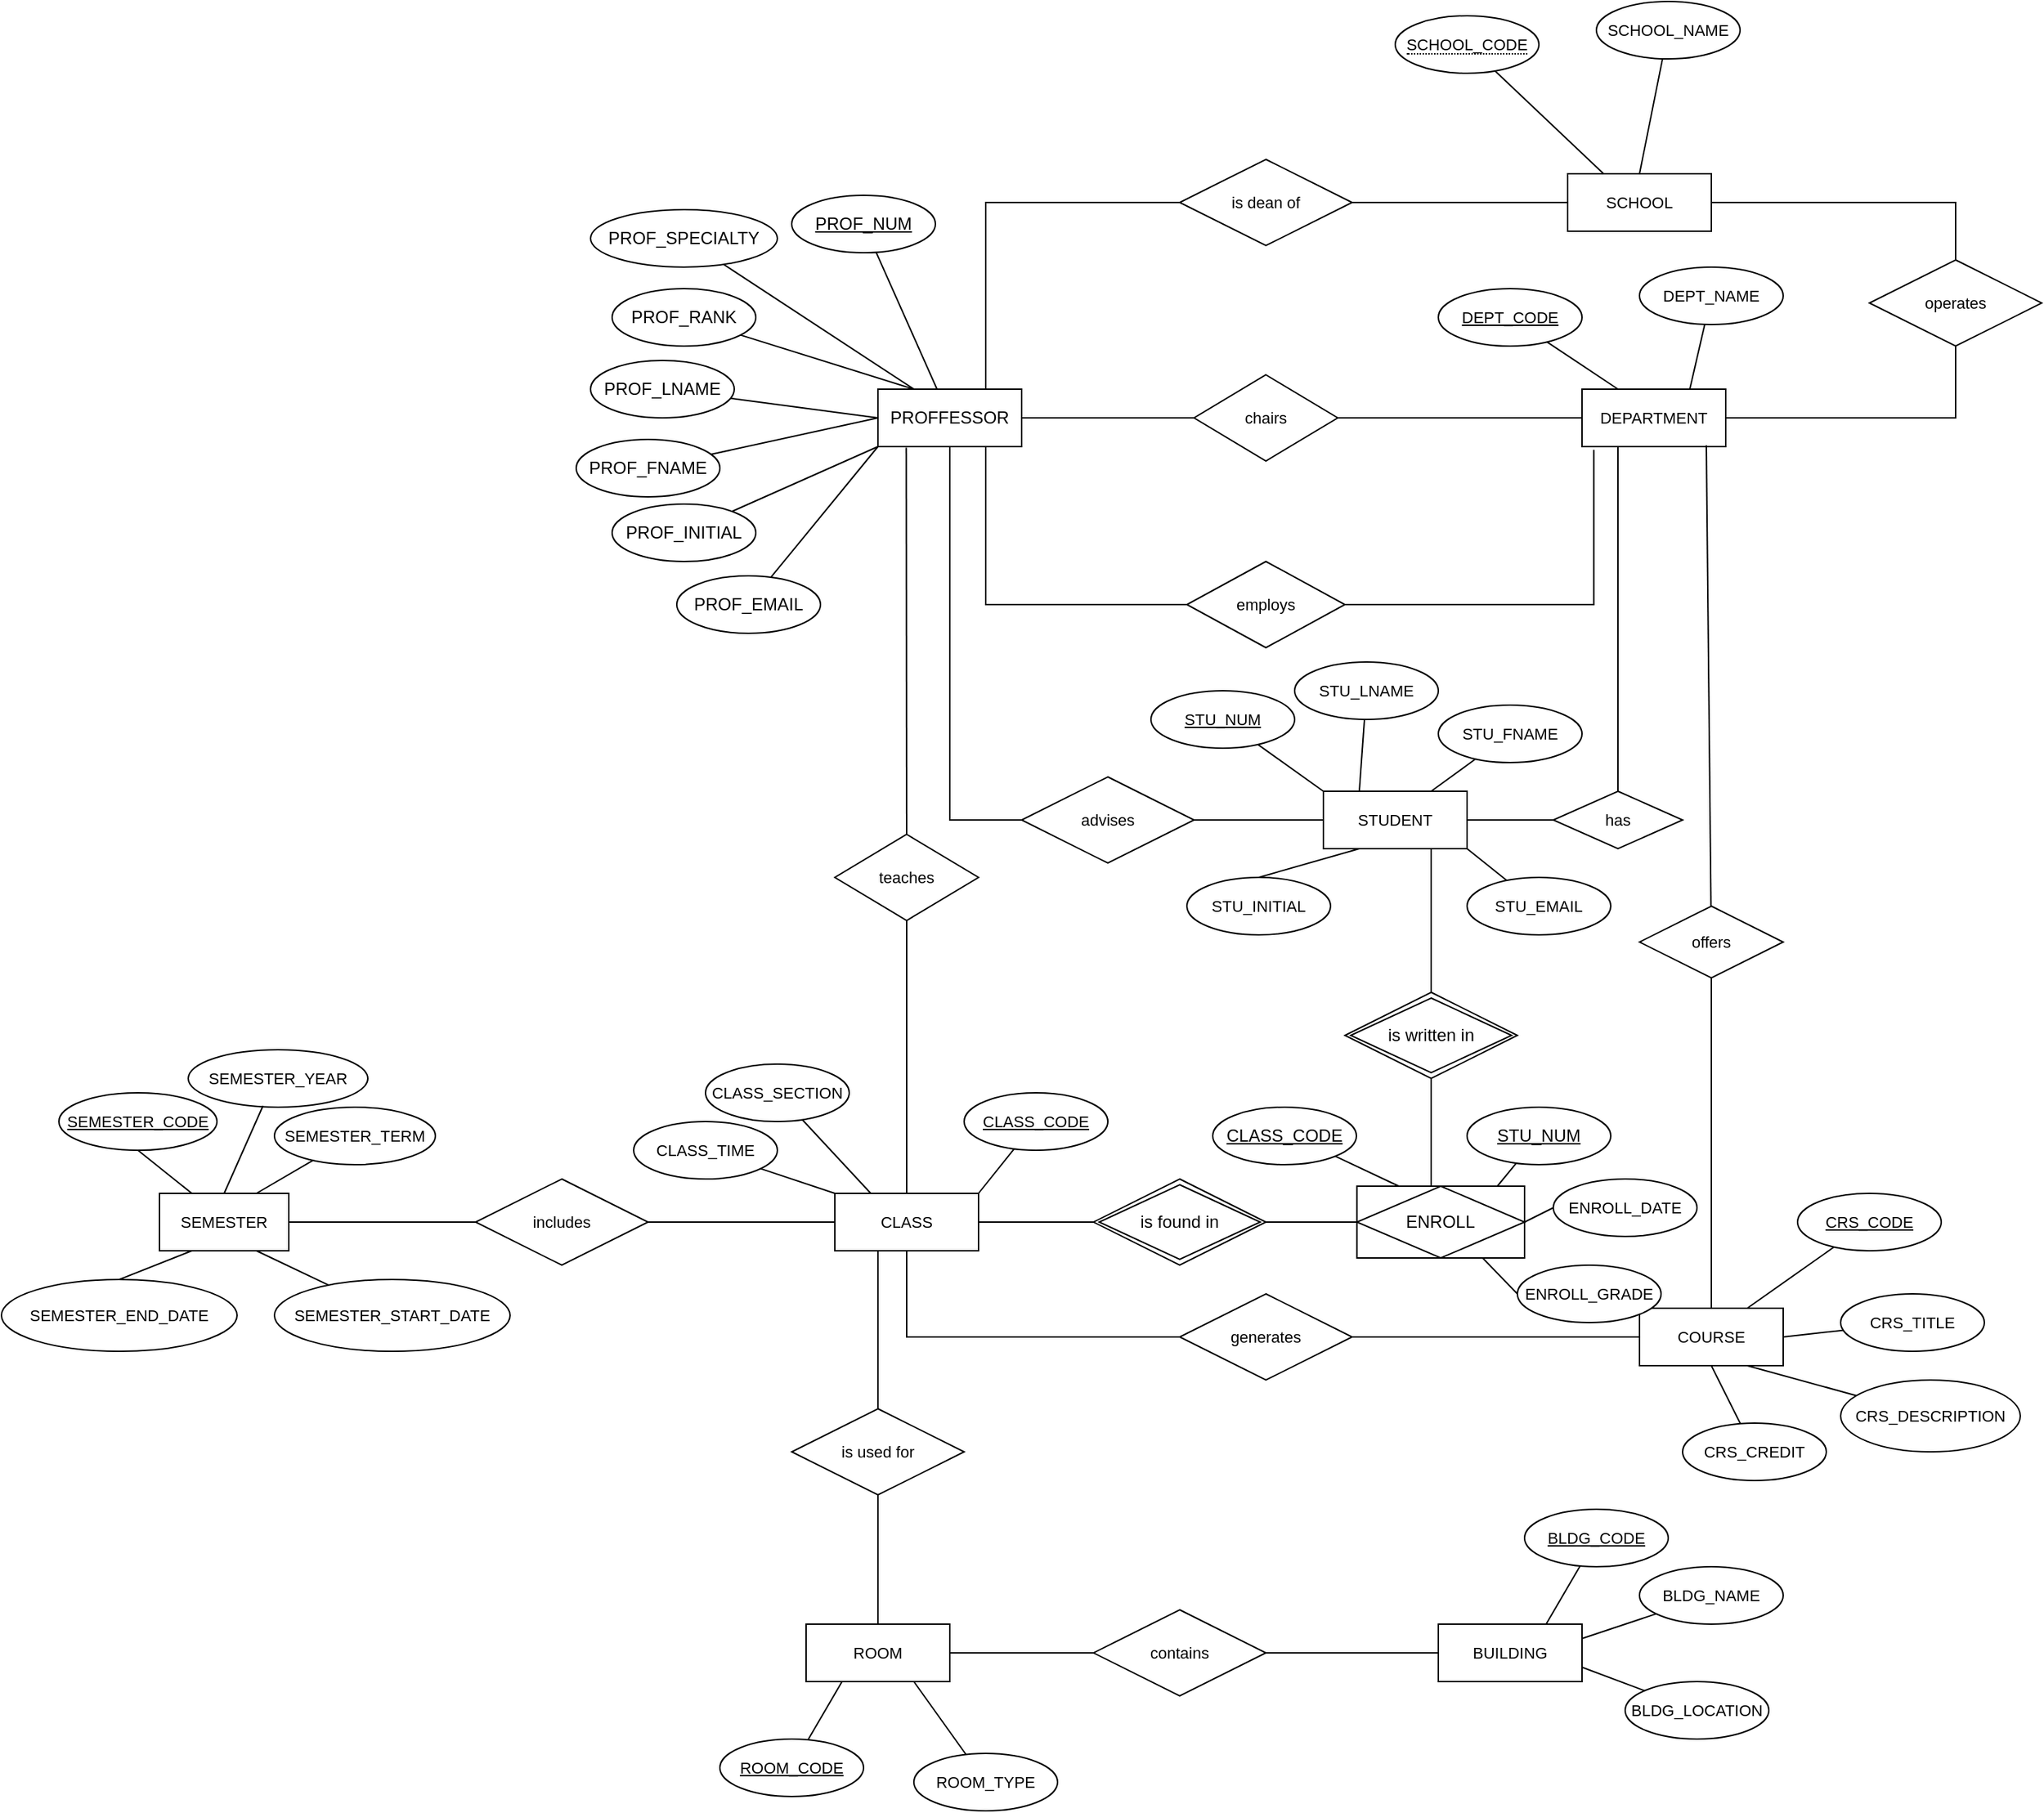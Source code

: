 <mxfile version="21.3.2" type="github" pages="2">
  <diagram name="Page-1" id="1qhT4-G71t0eJq0rlPn_">
    <mxGraphModel dx="1641" dy="1539" grid="1" gridSize="10" guides="1" tooltips="1" connect="1" arrows="1" fold="1" page="1" pageScale="1" pageWidth="850" pageHeight="1100" math="0" shadow="0">
      <root>
        <mxCell id="0" />
        <mxCell id="1" parent="0" />
        <mxCell id="FiaAlyh_Qauub41eyGIU-52" style="edgeStyle=none;shape=connector;rounded=0;orthogonalLoop=1;jettySize=auto;html=1;entryX=0;entryY=0.5;entryDx=0;entryDy=0;labelBackgroundColor=default;strokeColor=default;fontFamily=Helvetica;fontSize=11;fontColor=default;endArrow=none;endFill=0;" parent="1" source="FiaAlyh_Qauub41eyGIU-49" target="FiaAlyh_Qauub41eyGIU-37" edge="1">
          <mxGeometry relative="1" as="geometry" />
        </mxCell>
        <mxCell id="FiaAlyh_Qauub41eyGIU-49" value="is dean of" style="shape=rhombus;perimeter=rhombusPerimeter;whiteSpace=wrap;html=1;align=center;fontFamily=Helvetica;fontSize=11;fontColor=default;" parent="1" vertex="1">
          <mxGeometry x="510" y="-430" width="120" height="60" as="geometry" />
        </mxCell>
        <mxCell id="9ba8LeZpEnJdcxXIb6e0-5" style="edgeStyle=orthogonalEdgeStyle;shape=connector;rounded=0;orthogonalLoop=1;jettySize=auto;html=1;entryX=0;entryY=0.5;entryDx=0;entryDy=0;labelBackgroundColor=default;strokeColor=default;fontFamily=Helvetica;fontSize=11;fontColor=default;endArrow=none;endFill=0;" parent="1" source="FiaAlyh_Qauub41eyGIU-54" target="FiaAlyh_Qauub41eyGIU-42" edge="1">
          <mxGeometry relative="1" as="geometry" />
        </mxCell>
        <mxCell id="FiaAlyh_Qauub41eyGIU-54" value="chairs" style="shape=rhombus;perimeter=rhombusPerimeter;whiteSpace=wrap;html=1;align=center;fontFamily=Helvetica;fontSize=11;fontColor=default;" parent="1" vertex="1">
          <mxGeometry x="520" y="-280" width="100" height="60" as="geometry" />
        </mxCell>
        <mxCell id="9ba8LeZpEnJdcxXIb6e0-9" style="edgeStyle=orthogonalEdgeStyle;shape=connector;rounded=0;orthogonalLoop=1;jettySize=auto;html=1;exitX=1;exitY=0.5;exitDx=0;exitDy=0;entryX=0.082;entryY=1.055;entryDx=0;entryDy=0;labelBackgroundColor=default;strokeColor=default;fontFamily=Helvetica;fontSize=11;fontColor=default;endArrow=none;endFill=0;entryPerimeter=0;" parent="1" source="FiaAlyh_Qauub41eyGIU-58" target="FiaAlyh_Qauub41eyGIU-42" edge="1">
          <mxGeometry relative="1" as="geometry" />
        </mxCell>
        <mxCell id="FiaAlyh_Qauub41eyGIU-58" value="employs" style="shape=rhombus;perimeter=rhombusPerimeter;whiteSpace=wrap;html=1;align=center;fontFamily=Helvetica;fontSize=11;fontColor=default;" parent="1" vertex="1">
          <mxGeometry x="515" y="-150" width="110" height="60" as="geometry" />
        </mxCell>
        <mxCell id="FiaAlyh_Qauub41eyGIU-60" value="operates" style="shape=rhombus;perimeter=rhombusPerimeter;whiteSpace=wrap;html=1;align=center;fontFamily=Helvetica;fontSize=11;fontColor=default;" parent="1" vertex="1">
          <mxGeometry x="990" y="-360" width="120" height="60" as="geometry" />
        </mxCell>
        <mxCell id="FiaAlyh_Qauub41eyGIU-72" style="shape=connector;rounded=0;orthogonalLoop=1;jettySize=auto;html=1;entryX=0.197;entryY=1.019;entryDx=0;entryDy=0;entryPerimeter=0;labelBackgroundColor=default;strokeColor=default;fontFamily=Helvetica;fontSize=11;fontColor=default;endArrow=none;endFill=0;" parent="1" source="FiaAlyh_Qauub41eyGIU-71" target="FiaAlyh_Qauub41eyGIU-1" edge="1">
          <mxGeometry relative="1" as="geometry" />
        </mxCell>
        <mxCell id="9ba8LeZpEnJdcxXIb6e0-26" style="edgeStyle=orthogonalEdgeStyle;shape=connector;rounded=0;orthogonalLoop=1;jettySize=auto;html=1;entryX=0;entryY=0.5;entryDx=0;entryDy=0;labelBackgroundColor=default;strokeColor=default;fontFamily=Helvetica;fontSize=11;fontColor=default;endArrow=none;endFill=0;" parent="1" source="FiaAlyh_Qauub41eyGIU-88" target="FiaAlyh_Qauub41eyGIU-63" edge="1">
          <mxGeometry relative="1" as="geometry" />
        </mxCell>
        <mxCell id="FiaAlyh_Qauub41eyGIU-88" value="includes" style="shape=rhombus;perimeter=rhombusPerimeter;whiteSpace=wrap;html=1;align=center;fontFamily=Helvetica;fontSize=11;fontColor=default;" parent="1" vertex="1">
          <mxGeometry x="20" y="280" width="120" height="60" as="geometry" />
        </mxCell>
        <mxCell id="FiaAlyh_Qauub41eyGIU-66" value="CLASS_TIME" style="ellipse;whiteSpace=wrap;html=1;align=center;fontFamily=Helvetica;fontSize=11;fontColor=default;" parent="1" vertex="1">
          <mxGeometry x="130" y="240" width="100" height="40" as="geometry" />
        </mxCell>
        <mxCell id="FiaAlyh_Qauub41eyGIU-69" style="edgeStyle=none;shape=connector;rounded=0;orthogonalLoop=1;jettySize=auto;html=1;entryX=0;entryY=0;entryDx=0;entryDy=0;labelBackgroundColor=default;strokeColor=default;fontFamily=Helvetica;fontSize=11;fontColor=default;endArrow=none;endFill=0;" parent="1" source="FiaAlyh_Qauub41eyGIU-66" target="FiaAlyh_Qauub41eyGIU-63" edge="1">
          <mxGeometry relative="1" as="geometry" />
        </mxCell>
        <mxCell id="9ba8LeZpEnJdcxXIb6e0-1" style="edgeStyle=orthogonalEdgeStyle;rounded=0;orthogonalLoop=1;jettySize=auto;html=1;exitX=0.75;exitY=0;exitDx=0;exitDy=0;entryX=0;entryY=0.5;entryDx=0;entryDy=0;endArrow=none;endFill=0;" parent="1" source="FiaAlyh_Qauub41eyGIU-1" target="FiaAlyh_Qauub41eyGIU-49" edge="1">
          <mxGeometry relative="1" as="geometry" />
        </mxCell>
        <mxCell id="FiaAlyh_Qauub41eyGIU-38" value="&lt;span style=&quot;border-bottom: 1px dotted&quot;&gt;SCHOOL_CODE&lt;/span&gt;" style="ellipse;whiteSpace=wrap;html=1;align=center;fontFamily=Helvetica;fontSize=11;fontColor=default;" parent="1" vertex="1">
          <mxGeometry x="660" y="-530" width="100" height="40" as="geometry" />
        </mxCell>
        <mxCell id="FiaAlyh_Qauub41eyGIU-40" style="edgeStyle=none;shape=connector;rounded=0;orthogonalLoop=1;jettySize=auto;html=1;entryX=0.25;entryY=0;entryDx=0;entryDy=0;labelBackgroundColor=default;strokeColor=default;fontFamily=Helvetica;fontSize=11;fontColor=default;endArrow=none;endFill=0;" parent="1" source="FiaAlyh_Qauub41eyGIU-38" target="FiaAlyh_Qauub41eyGIU-37" edge="1">
          <mxGeometry relative="1" as="geometry" />
        </mxCell>
        <mxCell id="FiaAlyh_Qauub41eyGIU-39" value="SCHOOL_NAME" style="ellipse;whiteSpace=wrap;html=1;align=center;fontFamily=Helvetica;fontSize=11;fontColor=default;" parent="1" vertex="1">
          <mxGeometry x="800" y="-540" width="100" height="40" as="geometry" />
        </mxCell>
        <mxCell id="FiaAlyh_Qauub41eyGIU-41" style="edgeStyle=none;shape=connector;rounded=0;orthogonalLoop=1;jettySize=auto;html=1;entryX=0.5;entryY=0;entryDx=0;entryDy=0;labelBackgroundColor=default;strokeColor=default;fontFamily=Helvetica;fontSize=11;fontColor=default;endArrow=none;endFill=0;" parent="1" source="FiaAlyh_Qauub41eyGIU-39" target="FiaAlyh_Qauub41eyGIU-37" edge="1">
          <mxGeometry relative="1" as="geometry" />
        </mxCell>
        <mxCell id="9ba8LeZpEnJdcxXIb6e0-2" style="shape=connector;rounded=0;orthogonalLoop=1;jettySize=auto;html=1;exitX=1;exitY=0.5;exitDx=0;exitDy=0;entryX=0;entryY=0.5;entryDx=0;entryDy=0;labelBackgroundColor=default;strokeColor=default;fontFamily=Helvetica;fontSize=11;fontColor=default;endArrow=none;endFill=0;" parent="1" source="FiaAlyh_Qauub41eyGIU-1" target="FiaAlyh_Qauub41eyGIU-54" edge="1">
          <mxGeometry relative="1" as="geometry" />
        </mxCell>
        <mxCell id="9ba8LeZpEnJdcxXIb6e0-3" style="edgeStyle=orthogonalEdgeStyle;shape=connector;rounded=0;orthogonalLoop=1;jettySize=auto;html=1;exitX=0.75;exitY=1;exitDx=0;exitDy=0;entryX=0;entryY=0.5;entryDx=0;entryDy=0;labelBackgroundColor=default;strokeColor=default;fontFamily=Helvetica;fontSize=11;fontColor=default;endArrow=none;endFill=0;" parent="1" source="FiaAlyh_Qauub41eyGIU-1" target="FiaAlyh_Qauub41eyGIU-58" edge="1">
          <mxGeometry relative="1" as="geometry" />
        </mxCell>
        <mxCell id="FiaAlyh_Qauub41eyGIU-46" style="edgeStyle=none;shape=connector;rounded=0;orthogonalLoop=1;jettySize=auto;html=1;entryX=0.25;entryY=0;entryDx=0;entryDy=0;labelBackgroundColor=default;strokeColor=default;fontFamily=Helvetica;fontSize=11;fontColor=default;endArrow=none;endFill=0;" parent="1" source="FiaAlyh_Qauub41eyGIU-45" target="FiaAlyh_Qauub41eyGIU-42" edge="1">
          <mxGeometry relative="1" as="geometry" />
        </mxCell>
        <mxCell id="FiaAlyh_Qauub41eyGIU-47" style="edgeStyle=none;shape=connector;rounded=0;orthogonalLoop=1;jettySize=auto;html=1;entryX=0.75;entryY=0;entryDx=0;entryDy=0;labelBackgroundColor=default;strokeColor=default;fontFamily=Helvetica;fontSize=11;fontColor=default;endArrow=none;endFill=0;" parent="1" source="FiaAlyh_Qauub41eyGIU-43" target="FiaAlyh_Qauub41eyGIU-42" edge="1">
          <mxGeometry relative="1" as="geometry" />
        </mxCell>
        <mxCell id="9ba8LeZpEnJdcxXIb6e0-4" style="edgeStyle=orthogonalEdgeStyle;shape=connector;rounded=0;orthogonalLoop=1;jettySize=auto;html=1;entryX=0.5;entryY=1;entryDx=0;entryDy=0;labelBackgroundColor=default;strokeColor=default;fontFamily=Helvetica;fontSize=11;fontColor=default;endArrow=none;endFill=0;" parent="1" source="FiaAlyh_Qauub41eyGIU-42" target="FiaAlyh_Qauub41eyGIU-60" edge="1">
          <mxGeometry relative="1" as="geometry" />
        </mxCell>
        <mxCell id="9ba8LeZpEnJdcxXIb6e0-10" style="edgeStyle=orthogonalEdgeStyle;shape=connector;rounded=0;orthogonalLoop=1;jettySize=auto;html=1;entryX=0;entryY=0.5;entryDx=0;entryDy=0;labelBackgroundColor=default;strokeColor=default;fontFamily=Helvetica;fontSize=11;fontColor=default;endArrow=none;endFill=0;" parent="1" source="FiaAlyh_Qauub41eyGIU-1" target="9ba8LeZpEnJdcxXIb6e0-7" edge="1">
          <mxGeometry relative="1" as="geometry" />
        </mxCell>
        <mxCell id="FiaAlyh_Qauub41eyGIU-1" value="PROFFESSOR" style="whiteSpace=wrap;html=1;align=center;" parent="1" vertex="1">
          <mxGeometry x="300" y="-270" width="100" height="40" as="geometry" />
        </mxCell>
        <mxCell id="FiaAlyh_Qauub41eyGIU-30" style="rounded=0;orthogonalLoop=1;jettySize=auto;html=1;endArrow=none;endFill=0;" parent="1" source="FiaAlyh_Qauub41eyGIU-2" target="FiaAlyh_Qauub41eyGIU-1" edge="1">
          <mxGeometry relative="1" as="geometry" />
        </mxCell>
        <mxCell id="FiaAlyh_Qauub41eyGIU-2" value="PROF_NUM" style="ellipse;whiteSpace=wrap;html=1;align=center;fontStyle=4;" parent="1" vertex="1">
          <mxGeometry x="240" y="-405" width="100" height="40" as="geometry" />
        </mxCell>
        <mxCell id="FiaAlyh_Qauub41eyGIU-31" style="edgeStyle=none;shape=connector;rounded=0;orthogonalLoop=1;jettySize=auto;html=1;entryX=0.25;entryY=0;entryDx=0;entryDy=0;labelBackgroundColor=default;strokeColor=default;fontFamily=Helvetica;fontSize=11;fontColor=default;endArrow=none;endFill=0;" parent="1" source="FiaAlyh_Qauub41eyGIU-3" target="FiaAlyh_Qauub41eyGIU-1" edge="1">
          <mxGeometry relative="1" as="geometry" />
        </mxCell>
        <mxCell id="FiaAlyh_Qauub41eyGIU-3" value="PROF_SPECIALTY" style="ellipse;whiteSpace=wrap;html=1;align=center;" parent="1" vertex="1">
          <mxGeometry x="100" y="-395" width="130" height="40" as="geometry" />
        </mxCell>
        <mxCell id="FiaAlyh_Qauub41eyGIU-32" style="edgeStyle=none;shape=connector;rounded=0;orthogonalLoop=1;jettySize=auto;html=1;labelBackgroundColor=default;strokeColor=default;fontFamily=Helvetica;fontSize=11;fontColor=default;endArrow=none;endFill=0;entryX=0.25;entryY=0;entryDx=0;entryDy=0;" parent="1" source="FiaAlyh_Qauub41eyGIU-4" target="FiaAlyh_Qauub41eyGIU-1" edge="1">
          <mxGeometry relative="1" as="geometry">
            <mxPoint x="290" y="-255" as="targetPoint" />
          </mxGeometry>
        </mxCell>
        <mxCell id="FiaAlyh_Qauub41eyGIU-4" value="PROF_RANK" style="ellipse;whiteSpace=wrap;html=1;align=center;" parent="1" vertex="1">
          <mxGeometry x="115" y="-340" width="100" height="40" as="geometry" />
        </mxCell>
        <mxCell id="FiaAlyh_Qauub41eyGIU-33" style="edgeStyle=none;shape=connector;rounded=0;orthogonalLoop=1;jettySize=auto;html=1;entryX=0;entryY=0.5;entryDx=0;entryDy=0;labelBackgroundColor=default;strokeColor=default;fontFamily=Helvetica;fontSize=11;fontColor=default;endArrow=none;endFill=0;" parent="1" source="FiaAlyh_Qauub41eyGIU-5" target="FiaAlyh_Qauub41eyGIU-1" edge="1">
          <mxGeometry relative="1" as="geometry" />
        </mxCell>
        <mxCell id="FiaAlyh_Qauub41eyGIU-5" value="PROF_LNAME" style="ellipse;whiteSpace=wrap;html=1;align=center;" parent="1" vertex="1">
          <mxGeometry x="100" y="-290" width="100" height="40" as="geometry" />
        </mxCell>
        <mxCell id="FiaAlyh_Qauub41eyGIU-34" style="edgeStyle=none;shape=connector;rounded=0;orthogonalLoop=1;jettySize=auto;html=1;labelBackgroundColor=default;strokeColor=default;fontFamily=Helvetica;fontSize=11;fontColor=default;endArrow=none;endFill=0;entryX=0;entryY=0.5;entryDx=0;entryDy=0;" parent="1" source="FiaAlyh_Qauub41eyGIU-7" target="FiaAlyh_Qauub41eyGIU-1" edge="1">
          <mxGeometry relative="1" as="geometry">
            <mxPoint x="290" y="-275" as="targetPoint" />
          </mxGeometry>
        </mxCell>
        <mxCell id="FiaAlyh_Qauub41eyGIU-7" value="PROF_FNAME" style="ellipse;whiteSpace=wrap;html=1;align=center;" parent="1" vertex="1">
          <mxGeometry x="90" y="-235" width="100" height="40" as="geometry" />
        </mxCell>
        <mxCell id="FiaAlyh_Qauub41eyGIU-35" style="edgeStyle=none;shape=connector;rounded=0;orthogonalLoop=1;jettySize=auto;html=1;labelBackgroundColor=default;strokeColor=default;fontFamily=Helvetica;fontSize=11;fontColor=default;endArrow=none;endFill=0;entryX=0;entryY=1;entryDx=0;entryDy=0;" parent="1" source="FiaAlyh_Qauub41eyGIU-8" target="FiaAlyh_Qauub41eyGIU-1" edge="1">
          <mxGeometry relative="1" as="geometry">
            <mxPoint x="290" y="-255" as="targetPoint" />
          </mxGeometry>
        </mxCell>
        <mxCell id="FiaAlyh_Qauub41eyGIU-8" value="PROF_INITIAL" style="ellipse;whiteSpace=wrap;html=1;align=center;" parent="1" vertex="1">
          <mxGeometry x="115" y="-190" width="100" height="40" as="geometry" />
        </mxCell>
        <mxCell id="FiaAlyh_Qauub41eyGIU-36" style="edgeStyle=none;shape=connector;rounded=0;orthogonalLoop=1;jettySize=auto;html=1;entryX=0;entryY=1;entryDx=0;entryDy=0;labelBackgroundColor=default;strokeColor=default;fontFamily=Helvetica;fontSize=11;fontColor=default;endArrow=none;endFill=0;" parent="1" source="FiaAlyh_Qauub41eyGIU-9" target="FiaAlyh_Qauub41eyGIU-1" edge="1">
          <mxGeometry relative="1" as="geometry" />
        </mxCell>
        <mxCell id="FiaAlyh_Qauub41eyGIU-9" value="PROF_EMAIL" style="ellipse;whiteSpace=wrap;html=1;align=center;" parent="1" vertex="1">
          <mxGeometry x="160" y="-140" width="100" height="40" as="geometry" />
        </mxCell>
        <mxCell id="9ba8LeZpEnJdcxXIb6e0-25" style="edgeStyle=orthogonalEdgeStyle;shape=connector;rounded=0;orthogonalLoop=1;jettySize=auto;html=1;entryX=0;entryY=0.5;entryDx=0;entryDy=0;labelBackgroundColor=default;strokeColor=default;fontFamily=Helvetica;fontSize=11;fontColor=default;endArrow=none;endFill=0;" parent="1" source="9ba8LeZpEnJdcxXIb6e0-6" target="9ba8LeZpEnJdcxXIb6e0-23" edge="1">
          <mxGeometry relative="1" as="geometry" />
        </mxCell>
        <mxCell id="9ba8LeZpEnJdcxXIb6e0-6" value="STUDENT" style="whiteSpace=wrap;html=1;align=center;fontFamily=Helvetica;fontSize=11;fontColor=default;" parent="1" vertex="1">
          <mxGeometry x="610" y="10" width="100" height="40" as="geometry" />
        </mxCell>
        <mxCell id="9ba8LeZpEnJdcxXIb6e0-11" style="edgeStyle=orthogonalEdgeStyle;shape=connector;rounded=0;orthogonalLoop=1;jettySize=auto;html=1;entryX=0;entryY=0.5;entryDx=0;entryDy=0;labelBackgroundColor=default;strokeColor=default;fontFamily=Helvetica;fontSize=11;fontColor=default;endArrow=none;endFill=0;" parent="1" source="9ba8LeZpEnJdcxXIb6e0-7" target="9ba8LeZpEnJdcxXIb6e0-6" edge="1">
          <mxGeometry relative="1" as="geometry" />
        </mxCell>
        <mxCell id="9ba8LeZpEnJdcxXIb6e0-7" value="advises" style="shape=rhombus;perimeter=rhombusPerimeter;whiteSpace=wrap;html=1;align=center;fontFamily=Helvetica;fontSize=11;fontColor=default;" parent="1" vertex="1">
          <mxGeometry x="400" width="120" height="60" as="geometry" />
        </mxCell>
        <mxCell id="9ba8LeZpEnJdcxXIb6e0-8" style="edgeStyle=orthogonalEdgeStyle;shape=connector;rounded=0;orthogonalLoop=1;jettySize=auto;html=1;entryX=0.5;entryY=0;entryDx=0;entryDy=0;labelBackgroundColor=default;strokeColor=default;fontFamily=Helvetica;fontSize=11;fontColor=default;endArrow=none;endFill=0;" parent="1" source="FiaAlyh_Qauub41eyGIU-37" target="FiaAlyh_Qauub41eyGIU-60" edge="1">
          <mxGeometry relative="1" as="geometry" />
        </mxCell>
        <mxCell id="FiaAlyh_Qauub41eyGIU-37" value="SCHOOL" style="whiteSpace=wrap;html=1;align=center;fontFamily=Helvetica;fontSize=11;fontColor=default;" parent="1" vertex="1">
          <mxGeometry x="780" y="-420" width="100" height="40" as="geometry" />
        </mxCell>
        <mxCell id="FiaAlyh_Qauub41eyGIU-45" value="DEPT_CODE" style="ellipse;whiteSpace=wrap;html=1;align=center;fontStyle=4;fontFamily=Helvetica;fontSize=11;fontColor=default;" parent="1" vertex="1">
          <mxGeometry x="690" y="-340" width="100" height="40" as="geometry" />
        </mxCell>
        <mxCell id="FiaAlyh_Qauub41eyGIU-43" value="DEPT_NAME" style="ellipse;whiteSpace=wrap;html=1;align=center;fontFamily=Helvetica;fontSize=11;fontColor=default;" parent="1" vertex="1">
          <mxGeometry x="830" y="-355" width="100" height="40" as="geometry" />
        </mxCell>
        <mxCell id="FiaAlyh_Qauub41eyGIU-42" value="DEPARTMENT" style="whiteSpace=wrap;html=1;align=center;fontFamily=Helvetica;fontSize=11;fontColor=default;" parent="1" vertex="1">
          <mxGeometry x="790" y="-270" width="100" height="40" as="geometry" />
        </mxCell>
        <mxCell id="9ba8LeZpEnJdcxXIb6e0-17" style="shape=connector;rounded=0;orthogonalLoop=1;jettySize=auto;html=1;entryX=0;entryY=0;entryDx=0;entryDy=0;labelBackgroundColor=default;strokeColor=default;fontFamily=Helvetica;fontSize=11;fontColor=default;endArrow=none;endFill=0;" parent="1" source="9ba8LeZpEnJdcxXIb6e0-12" target="9ba8LeZpEnJdcxXIb6e0-6" edge="1">
          <mxGeometry relative="1" as="geometry" />
        </mxCell>
        <mxCell id="9ba8LeZpEnJdcxXIb6e0-12" value="STU_NUM" style="ellipse;whiteSpace=wrap;html=1;align=center;fontStyle=4;fontFamily=Helvetica;fontSize=11;fontColor=default;" parent="1" vertex="1">
          <mxGeometry x="490" y="-60" width="100" height="40" as="geometry" />
        </mxCell>
        <mxCell id="9ba8LeZpEnJdcxXIb6e0-18" style="shape=connector;rounded=0;orthogonalLoop=1;jettySize=auto;html=1;entryX=0.25;entryY=0;entryDx=0;entryDy=0;labelBackgroundColor=default;strokeColor=default;fontFamily=Helvetica;fontSize=11;fontColor=default;endArrow=none;endFill=0;" parent="1" source="9ba8LeZpEnJdcxXIb6e0-13" target="9ba8LeZpEnJdcxXIb6e0-6" edge="1">
          <mxGeometry relative="1" as="geometry" />
        </mxCell>
        <mxCell id="9ba8LeZpEnJdcxXIb6e0-13" value="STU_LNAME" style="ellipse;whiteSpace=wrap;html=1;align=center;fontFamily=Helvetica;fontSize=11;fontColor=default;" parent="1" vertex="1">
          <mxGeometry x="590" y="-80" width="100" height="40" as="geometry" />
        </mxCell>
        <mxCell id="9ba8LeZpEnJdcxXIb6e0-19" style="shape=connector;rounded=0;orthogonalLoop=1;jettySize=auto;html=1;entryX=0.75;entryY=0;entryDx=0;entryDy=0;labelBackgroundColor=default;strokeColor=default;fontFamily=Helvetica;fontSize=11;fontColor=default;endArrow=none;endFill=0;" parent="1" source="9ba8LeZpEnJdcxXIb6e0-14" target="9ba8LeZpEnJdcxXIb6e0-6" edge="1">
          <mxGeometry relative="1" as="geometry" />
        </mxCell>
        <mxCell id="9ba8LeZpEnJdcxXIb6e0-14" value="STU_FNAME" style="ellipse;whiteSpace=wrap;html=1;align=center;fontFamily=Helvetica;fontSize=11;fontColor=default;" parent="1" vertex="1">
          <mxGeometry x="690" y="-50" width="100" height="40" as="geometry" />
        </mxCell>
        <mxCell id="9ba8LeZpEnJdcxXIb6e0-21" style="shape=connector;rounded=0;orthogonalLoop=1;jettySize=auto;html=1;exitX=0.5;exitY=0;exitDx=0;exitDy=0;entryX=0.25;entryY=1;entryDx=0;entryDy=0;labelBackgroundColor=default;strokeColor=default;fontFamily=Helvetica;fontSize=11;fontColor=default;endArrow=none;endFill=0;" parent="1" source="9ba8LeZpEnJdcxXIb6e0-15" target="9ba8LeZpEnJdcxXIb6e0-6" edge="1">
          <mxGeometry relative="1" as="geometry" />
        </mxCell>
        <mxCell id="9ba8LeZpEnJdcxXIb6e0-15" value="STU_INITIAL" style="ellipse;whiteSpace=wrap;html=1;align=center;fontFamily=Helvetica;fontSize=11;fontColor=default;" parent="1" vertex="1">
          <mxGeometry x="515" y="70" width="100" height="40" as="geometry" />
        </mxCell>
        <mxCell id="9ba8LeZpEnJdcxXIb6e0-22" style="shape=connector;rounded=0;orthogonalLoop=1;jettySize=auto;html=1;entryX=1;entryY=1;entryDx=0;entryDy=0;labelBackgroundColor=default;strokeColor=default;fontFamily=Helvetica;fontSize=11;fontColor=default;endArrow=none;endFill=0;" parent="1" source="9ba8LeZpEnJdcxXIb6e0-16" target="9ba8LeZpEnJdcxXIb6e0-6" edge="1">
          <mxGeometry relative="1" as="geometry" />
        </mxCell>
        <mxCell id="9ba8LeZpEnJdcxXIb6e0-16" value="STU_EMAIL" style="ellipse;whiteSpace=wrap;html=1;align=center;fontFamily=Helvetica;fontSize=11;fontColor=default;" parent="1" vertex="1">
          <mxGeometry x="710" y="70" width="100" height="40" as="geometry" />
        </mxCell>
        <mxCell id="9ba8LeZpEnJdcxXIb6e0-20" style="edgeStyle=orthogonalEdgeStyle;shape=connector;rounded=0;orthogonalLoop=1;jettySize=auto;html=1;exitX=0.5;exitY=1;exitDx=0;exitDy=0;labelBackgroundColor=default;strokeColor=default;fontFamily=Helvetica;fontSize=11;fontColor=default;endArrow=none;endFill=0;" parent="1" source="9ba8LeZpEnJdcxXIb6e0-14" target="9ba8LeZpEnJdcxXIb6e0-14" edge="1">
          <mxGeometry relative="1" as="geometry" />
        </mxCell>
        <mxCell id="9ba8LeZpEnJdcxXIb6e0-24" style="edgeStyle=orthogonalEdgeStyle;shape=connector;rounded=0;orthogonalLoop=1;jettySize=auto;html=1;labelBackgroundColor=default;strokeColor=default;fontFamily=Helvetica;fontSize=11;fontColor=default;endArrow=none;endFill=0;entryX=0.25;entryY=1;entryDx=0;entryDy=0;" parent="1" source="9ba8LeZpEnJdcxXIb6e0-23" target="FiaAlyh_Qauub41eyGIU-42" edge="1">
          <mxGeometry relative="1" as="geometry">
            <mxPoint x="830" y="-230" as="targetPoint" />
            <Array as="points">
              <mxPoint x="815" y="-50" />
              <mxPoint x="815" y="-50" />
            </Array>
          </mxGeometry>
        </mxCell>
        <mxCell id="9ba8LeZpEnJdcxXIb6e0-23" value="has" style="shape=rhombus;perimeter=rhombusPerimeter;whiteSpace=wrap;html=1;align=center;fontFamily=Helvetica;fontSize=11;fontColor=default;" parent="1" vertex="1">
          <mxGeometry x="770" y="10" width="90" height="40" as="geometry" />
        </mxCell>
        <mxCell id="9ba8LeZpEnJdcxXIb6e0-33" style="edgeStyle=orthogonalEdgeStyle;shape=connector;rounded=0;orthogonalLoop=1;jettySize=auto;html=1;entryX=0;entryY=0.5;entryDx=0;entryDy=0;labelBackgroundColor=default;strokeColor=default;fontFamily=Helvetica;fontSize=11;fontColor=default;endArrow=none;endFill=0;" parent="1" source="FiaAlyh_Qauub41eyGIU-63" target="XMqyY1Ua44ASkE2hJVYi-2" edge="1">
          <mxGeometry relative="1" as="geometry">
            <mxPoint x="450" y="310" as="targetPoint" />
          </mxGeometry>
        </mxCell>
        <mxCell id="FiaAlyh_Qauub41eyGIU-63" value="CLASS" style="whiteSpace=wrap;html=1;align=center;fontFamily=Helvetica;fontSize=11;fontColor=default;" parent="1" vertex="1">
          <mxGeometry x="270" y="290" width="100" height="40" as="geometry" />
        </mxCell>
        <mxCell id="FiaAlyh_Qauub41eyGIU-67" style="edgeStyle=none;shape=connector;rounded=0;orthogonalLoop=1;jettySize=auto;html=1;entryX=1;entryY=0;entryDx=0;entryDy=0;labelBackgroundColor=default;strokeColor=default;fontFamily=Helvetica;fontSize=11;fontColor=default;endArrow=none;endFill=0;" parent="1" source="FiaAlyh_Qauub41eyGIU-64" target="FiaAlyh_Qauub41eyGIU-63" edge="1">
          <mxGeometry relative="1" as="geometry" />
        </mxCell>
        <mxCell id="FiaAlyh_Qauub41eyGIU-64" value="CLASS_CODE" style="ellipse;whiteSpace=wrap;html=1;align=center;fontStyle=4;fontFamily=Helvetica;fontSize=11;fontColor=default;" parent="1" vertex="1">
          <mxGeometry x="360" y="220" width="100" height="40" as="geometry" />
        </mxCell>
        <mxCell id="FiaAlyh_Qauub41eyGIU-68" style="edgeStyle=none;shape=connector;rounded=0;orthogonalLoop=1;jettySize=auto;html=1;entryX=0.25;entryY=0;entryDx=0;entryDy=0;labelBackgroundColor=default;strokeColor=default;fontFamily=Helvetica;fontSize=11;fontColor=default;endArrow=none;endFill=0;" parent="1" source="FiaAlyh_Qauub41eyGIU-65" target="FiaAlyh_Qauub41eyGIU-63" edge="1">
          <mxGeometry relative="1" as="geometry" />
        </mxCell>
        <mxCell id="FiaAlyh_Qauub41eyGIU-65" value="CLASS_SECTION" style="ellipse;whiteSpace=wrap;html=1;align=center;fontFamily=Helvetica;fontSize=11;fontColor=default;" parent="1" vertex="1">
          <mxGeometry x="180" y="200" width="100" height="40" as="geometry" />
        </mxCell>
        <mxCell id="FiaAlyh_Qauub41eyGIU-71" value="teaches" style="shape=rhombus;perimeter=rhombusPerimeter;whiteSpace=wrap;html=1;align=center;fontFamily=Helvetica;fontSize=11;fontColor=default;" parent="1" vertex="1">
          <mxGeometry x="270" y="40" width="100" height="60" as="geometry" />
        </mxCell>
        <mxCell id="FiaAlyh_Qauub41eyGIU-73" style="edgeStyle=none;shape=connector;rounded=0;orthogonalLoop=1;jettySize=auto;html=1;labelBackgroundColor=default;strokeColor=default;fontFamily=Helvetica;fontSize=11;fontColor=default;endArrow=none;endFill=0;" parent="1" source="FiaAlyh_Qauub41eyGIU-71" target="FiaAlyh_Qauub41eyGIU-63" edge="1">
          <mxGeometry relative="1" as="geometry" />
        </mxCell>
        <mxCell id="9ba8LeZpEnJdcxXIb6e0-27" style="edgeStyle=orthogonalEdgeStyle;shape=connector;rounded=0;orthogonalLoop=1;jettySize=auto;html=1;entryX=0;entryY=0.5;entryDx=0;entryDy=0;labelBackgroundColor=default;strokeColor=default;fontFamily=Helvetica;fontSize=11;fontColor=default;endArrow=none;endFill=0;" parent="1" source="FiaAlyh_Qauub41eyGIU-74" target="FiaAlyh_Qauub41eyGIU-88" edge="1">
          <mxGeometry relative="1" as="geometry">
            <mxPoint x="80" y="310" as="targetPoint" />
          </mxGeometry>
        </mxCell>
        <mxCell id="FiaAlyh_Qauub41eyGIU-74" value="SEMESTER" style="whiteSpace=wrap;html=1;align=center;fontFamily=Helvetica;fontSize=11;fontColor=default;" parent="1" vertex="1">
          <mxGeometry x="-200" y="290" width="90" height="40" as="geometry" />
        </mxCell>
        <mxCell id="FiaAlyh_Qauub41eyGIU-76" value="SEMESTER_YEAR" style="ellipse;whiteSpace=wrap;html=1;align=center;fontFamily=Helvetica;fontSize=11;fontColor=default;" parent="1" vertex="1">
          <mxGeometry x="-180" y="190" width="125" height="40" as="geometry" />
        </mxCell>
        <mxCell id="FiaAlyh_Qauub41eyGIU-82" style="edgeStyle=none;shape=connector;rounded=0;orthogonalLoop=1;jettySize=auto;html=1;exitX=0.5;exitY=0;exitDx=0;exitDy=0;entryX=0.416;entryY=0.978;entryDx=0;entryDy=0;labelBackgroundColor=default;strokeColor=default;fontFamily=Helvetica;fontSize=11;fontColor=default;endArrow=none;endFill=0;entryPerimeter=0;" parent="1" source="FiaAlyh_Qauub41eyGIU-74" target="FiaAlyh_Qauub41eyGIU-76" edge="1">
          <mxGeometry relative="1" as="geometry">
            <mxPoint x="-121.5" y="230" as="targetPoint" />
          </mxGeometry>
        </mxCell>
        <mxCell id="FiaAlyh_Qauub41eyGIU-84" style="edgeStyle=none;shape=connector;rounded=0;orthogonalLoop=1;jettySize=auto;html=1;entryX=0.75;entryY=0;entryDx=0;entryDy=0;labelBackgroundColor=default;strokeColor=default;fontFamily=Helvetica;fontSize=11;fontColor=default;endArrow=none;endFill=0;" parent="1" source="FiaAlyh_Qauub41eyGIU-77" target="FiaAlyh_Qauub41eyGIU-74" edge="1">
          <mxGeometry relative="1" as="geometry" />
        </mxCell>
        <mxCell id="FiaAlyh_Qauub41eyGIU-77" value="SEMESTER_TERM" style="ellipse;whiteSpace=wrap;html=1;align=center;fontFamily=Helvetica;fontSize=11;fontColor=default;" parent="1" vertex="1">
          <mxGeometry x="-120" y="230" width="112" height="40" as="geometry" />
        </mxCell>
        <mxCell id="FiaAlyh_Qauub41eyGIU-85" style="edgeStyle=none;shape=connector;rounded=0;orthogonalLoop=1;jettySize=auto;html=1;entryX=0.75;entryY=1;entryDx=0;entryDy=0;labelBackgroundColor=default;strokeColor=default;fontFamily=Helvetica;fontSize=11;fontColor=default;endArrow=none;endFill=0;" parent="1" source="FiaAlyh_Qauub41eyGIU-78" target="FiaAlyh_Qauub41eyGIU-74" edge="1">
          <mxGeometry relative="1" as="geometry" />
        </mxCell>
        <mxCell id="FiaAlyh_Qauub41eyGIU-86" style="edgeStyle=none;shape=connector;rounded=0;orthogonalLoop=1;jettySize=auto;html=1;entryX=0.25;entryY=1;entryDx=0;entryDy=0;labelBackgroundColor=default;strokeColor=default;fontFamily=Helvetica;fontSize=11;fontColor=default;endArrow=none;endFill=0;exitX=0.5;exitY=0;exitDx=0;exitDy=0;" parent="1" source="FiaAlyh_Qauub41eyGIU-79" target="FiaAlyh_Qauub41eyGIU-74" edge="1">
          <mxGeometry relative="1" as="geometry">
            <mxPoint x="-194.878" y="342.13" as="sourcePoint" />
          </mxGeometry>
        </mxCell>
        <mxCell id="FiaAlyh_Qauub41eyGIU-79" value="SEMESTER_END_DATE" style="ellipse;whiteSpace=wrap;html=1;align=center;fontFamily=Helvetica;fontSize=11;fontColor=default;" parent="1" vertex="1">
          <mxGeometry x="-310" y="350" width="164" height="50" as="geometry" />
        </mxCell>
        <mxCell id="FiaAlyh_Qauub41eyGIU-78" value="SEMESTER_START_DATE" style="ellipse;whiteSpace=wrap;html=1;align=center;fontFamily=Helvetica;fontSize=11;fontColor=default;" parent="1" vertex="1">
          <mxGeometry x="-120" y="350" width="164" height="50" as="geometry" />
        </mxCell>
        <mxCell id="FiaAlyh_Qauub41eyGIU-75" value="SEMESTER_CODE" style="ellipse;whiteSpace=wrap;html=1;align=center;fontStyle=4;fontFamily=Helvetica;fontSize=11;fontColor=default;" parent="1" vertex="1">
          <mxGeometry x="-270" y="220" width="110" height="40" as="geometry" />
        </mxCell>
        <mxCell id="FiaAlyh_Qauub41eyGIU-83" style="edgeStyle=none;shape=connector;rounded=0;orthogonalLoop=1;jettySize=auto;html=1;exitX=0.25;exitY=0;exitDx=0;exitDy=0;entryX=0.5;entryY=1;entryDx=0;entryDy=0;labelBackgroundColor=default;strokeColor=default;fontFamily=Helvetica;fontSize=11;fontColor=default;endArrow=none;endFill=0;" parent="1" source="FiaAlyh_Qauub41eyGIU-74" target="FiaAlyh_Qauub41eyGIU-75" edge="1">
          <mxGeometry relative="1" as="geometry" />
        </mxCell>
        <mxCell id="9ba8LeZpEnJdcxXIb6e0-30" style="edgeStyle=orthogonalEdgeStyle;shape=connector;rounded=0;orthogonalLoop=1;jettySize=auto;html=1;labelBackgroundColor=default;strokeColor=default;fontFamily=Helvetica;fontSize=11;fontColor=default;endArrow=none;endFill=0;entryX=0.75;entryY=1;entryDx=0;entryDy=0;exitX=0.5;exitY=0;exitDx=0;exitDy=0;" parent="1" source="XMqyY1Ua44ASkE2hJVYi-4" target="9ba8LeZpEnJdcxXIb6e0-6" edge="1">
          <mxGeometry relative="1" as="geometry">
            <mxPoint x="670" y="50" as="targetPoint" />
            <mxPoint x="685" y="150" as="sourcePoint" />
          </mxGeometry>
        </mxCell>
        <mxCell id="9ba8LeZpEnJdcxXIb6e0-31" style="edgeStyle=orthogonalEdgeStyle;shape=connector;rounded=0;orthogonalLoop=1;jettySize=auto;html=1;labelBackgroundColor=default;strokeColor=default;fontFamily=Helvetica;fontSize=11;fontColor=default;endArrow=none;endFill=0;exitX=0.5;exitY=1;exitDx=0;exitDy=0;" parent="1" source="XMqyY1Ua44ASkE2hJVYi-4" edge="1">
          <mxGeometry relative="1" as="geometry">
            <mxPoint x="685.053" y="209.974" as="sourcePoint" />
            <mxPoint x="685" y="290" as="targetPoint" />
          </mxGeometry>
        </mxCell>
        <mxCell id="9ba8LeZpEnJdcxXIb6e0-34" style="edgeStyle=orthogonalEdgeStyle;shape=connector;rounded=0;orthogonalLoop=1;jettySize=auto;html=1;entryX=0;entryY=0.5;entryDx=0;entryDy=0;labelBackgroundColor=default;strokeColor=default;fontFamily=Helvetica;fontSize=11;fontColor=default;endArrow=none;endFill=0;exitX=1;exitY=0.5;exitDx=0;exitDy=0;" parent="1" source="XMqyY1Ua44ASkE2hJVYi-2" target="XMqyY1Ua44ASkE2hJVYi-1" edge="1">
          <mxGeometry relative="1" as="geometry">
            <mxPoint x="570" y="310" as="sourcePoint" />
            <mxPoint x="635" y="310" as="targetPoint" />
          </mxGeometry>
        </mxCell>
        <mxCell id="9ba8LeZpEnJdcxXIb6e0-37" value="COURSE" style="whiteSpace=wrap;html=1;align=center;fontFamily=Helvetica;fontSize=11;fontColor=default;" parent="1" vertex="1">
          <mxGeometry x="830" y="370" width="100" height="40" as="geometry" />
        </mxCell>
        <mxCell id="9ba8LeZpEnJdcxXIb6e0-39" style="shape=connector;rounded=0;orthogonalLoop=1;jettySize=auto;html=1;labelBackgroundColor=default;strokeColor=default;fontFamily=Helvetica;fontSize=11;fontColor=default;endArrow=none;endFill=0;entryX=0.865;entryY=0.977;entryDx=0;entryDy=0;entryPerimeter=0;" parent="1" source="9ba8LeZpEnJdcxXIb6e0-38" target="FiaAlyh_Qauub41eyGIU-42" edge="1">
          <mxGeometry relative="1" as="geometry">
            <mxPoint x="880" y="-224" as="targetPoint" />
          </mxGeometry>
        </mxCell>
        <mxCell id="9ba8LeZpEnJdcxXIb6e0-40" style="edgeStyle=orthogonalEdgeStyle;shape=connector;rounded=0;orthogonalLoop=1;jettySize=auto;html=1;entryX=0.5;entryY=0;entryDx=0;entryDy=0;labelBackgroundColor=default;strokeColor=default;fontFamily=Helvetica;fontSize=11;fontColor=default;endArrow=none;endFill=0;" parent="1" source="9ba8LeZpEnJdcxXIb6e0-38" target="9ba8LeZpEnJdcxXIb6e0-37" edge="1">
          <mxGeometry relative="1" as="geometry" />
        </mxCell>
        <mxCell id="9ba8LeZpEnJdcxXIb6e0-38" value="offers" style="shape=rhombus;perimeter=rhombusPerimeter;whiteSpace=wrap;html=1;align=center;fontFamily=Helvetica;fontSize=11;fontColor=default;" parent="1" vertex="1">
          <mxGeometry x="830" y="90" width="100" height="50" as="geometry" />
        </mxCell>
        <mxCell id="9ba8LeZpEnJdcxXIb6e0-44" style="edgeStyle=orthogonalEdgeStyle;shape=connector;rounded=0;orthogonalLoop=1;jettySize=auto;html=1;entryX=0.5;entryY=1;entryDx=0;entryDy=0;labelBackgroundColor=default;strokeColor=default;fontFamily=Helvetica;fontSize=11;fontColor=default;endArrow=none;endFill=0;" parent="1" source="9ba8LeZpEnJdcxXIb6e0-41" target="FiaAlyh_Qauub41eyGIU-63" edge="1">
          <mxGeometry relative="1" as="geometry" />
        </mxCell>
        <mxCell id="9ba8LeZpEnJdcxXIb6e0-45" style="edgeStyle=orthogonalEdgeStyle;shape=connector;rounded=0;orthogonalLoop=1;jettySize=auto;html=1;labelBackgroundColor=default;strokeColor=default;fontFamily=Helvetica;fontSize=11;fontColor=default;endArrow=none;endFill=0;entryX=0;entryY=0.5;entryDx=0;entryDy=0;" parent="1" source="9ba8LeZpEnJdcxXIb6e0-41" target="9ba8LeZpEnJdcxXIb6e0-37" edge="1">
          <mxGeometry relative="1" as="geometry">
            <mxPoint x="780" y="375" as="targetPoint" />
          </mxGeometry>
        </mxCell>
        <mxCell id="9ba8LeZpEnJdcxXIb6e0-41" value="generates" style="shape=rhombus;perimeter=rhombusPerimeter;whiteSpace=wrap;html=1;align=center;fontFamily=Helvetica;fontSize=11;fontColor=default;" parent="1" vertex="1">
          <mxGeometry x="510" y="360" width="120" height="60" as="geometry" />
        </mxCell>
        <mxCell id="9ba8LeZpEnJdcxXIb6e0-54" style="shape=connector;rounded=0;orthogonalLoop=1;jettySize=auto;html=1;entryX=0.75;entryY=0;entryDx=0;entryDy=0;labelBackgroundColor=default;strokeColor=default;fontFamily=Helvetica;fontSize=11;fontColor=default;endArrow=none;endFill=0;" parent="1" source="9ba8LeZpEnJdcxXIb6e0-46" target="9ba8LeZpEnJdcxXIb6e0-37" edge="1">
          <mxGeometry relative="1" as="geometry" />
        </mxCell>
        <mxCell id="9ba8LeZpEnJdcxXIb6e0-46" value="CRS_CODE" style="ellipse;whiteSpace=wrap;html=1;align=center;fontStyle=4;fontFamily=Helvetica;fontSize=11;fontColor=default;" parent="1" vertex="1">
          <mxGeometry x="940" y="290" width="100" height="40" as="geometry" />
        </mxCell>
        <mxCell id="9ba8LeZpEnJdcxXIb6e0-53" style="shape=connector;rounded=0;orthogonalLoop=1;jettySize=auto;html=1;entryX=1;entryY=0.5;entryDx=0;entryDy=0;labelBackgroundColor=default;strokeColor=default;fontFamily=Helvetica;fontSize=11;fontColor=default;endArrow=none;endFill=0;" parent="1" source="9ba8LeZpEnJdcxXIb6e0-48" target="9ba8LeZpEnJdcxXIb6e0-37" edge="1">
          <mxGeometry relative="1" as="geometry" />
        </mxCell>
        <mxCell id="9ba8LeZpEnJdcxXIb6e0-48" value="CRS_TITLE" style="ellipse;whiteSpace=wrap;html=1;align=center;fontFamily=Helvetica;fontSize=11;fontColor=default;" parent="1" vertex="1">
          <mxGeometry x="970" y="360" width="100" height="40" as="geometry" />
        </mxCell>
        <mxCell id="9ba8LeZpEnJdcxXIb6e0-52" style="shape=connector;rounded=0;orthogonalLoop=1;jettySize=auto;html=1;entryX=0.75;entryY=1;entryDx=0;entryDy=0;labelBackgroundColor=default;strokeColor=default;fontFamily=Helvetica;fontSize=11;fontColor=default;endArrow=none;endFill=0;" parent="1" source="9ba8LeZpEnJdcxXIb6e0-49" target="9ba8LeZpEnJdcxXIb6e0-37" edge="1">
          <mxGeometry relative="1" as="geometry" />
        </mxCell>
        <mxCell id="9ba8LeZpEnJdcxXIb6e0-49" value="CRS_DESCRIPTION" style="ellipse;whiteSpace=wrap;html=1;align=center;fontFamily=Helvetica;fontSize=11;fontColor=default;" parent="1" vertex="1">
          <mxGeometry x="970" y="420" width="125" height="50" as="geometry" />
        </mxCell>
        <mxCell id="9ba8LeZpEnJdcxXIb6e0-51" style="shape=connector;rounded=0;orthogonalLoop=1;jettySize=auto;html=1;entryX=0.5;entryY=1;entryDx=0;entryDy=0;labelBackgroundColor=default;strokeColor=default;fontFamily=Helvetica;fontSize=11;fontColor=default;endArrow=none;endFill=0;" parent="1" source="9ba8LeZpEnJdcxXIb6e0-50" target="9ba8LeZpEnJdcxXIb6e0-37" edge="1">
          <mxGeometry relative="1" as="geometry" />
        </mxCell>
        <mxCell id="9ba8LeZpEnJdcxXIb6e0-50" value="CRS_CREDIT" style="ellipse;whiteSpace=wrap;html=1;align=center;fontFamily=Helvetica;fontSize=11;fontColor=default;" parent="1" vertex="1">
          <mxGeometry x="860" y="450" width="100" height="40" as="geometry" />
        </mxCell>
        <mxCell id="9ba8LeZpEnJdcxXIb6e0-62" style="edgeStyle=orthogonalEdgeStyle;shape=connector;rounded=0;orthogonalLoop=1;jettySize=auto;html=1;entryX=0;entryY=0.5;entryDx=0;entryDy=0;labelBackgroundColor=default;strokeColor=default;fontFamily=Helvetica;fontSize=11;fontColor=default;endArrow=none;endFill=0;" parent="1" source="9ba8LeZpEnJdcxXIb6e0-55" target="9ba8LeZpEnJdcxXIb6e0-61" edge="1">
          <mxGeometry relative="1" as="geometry" />
        </mxCell>
        <mxCell id="9ba8LeZpEnJdcxXIb6e0-55" value="ROOM" style="whiteSpace=wrap;html=1;align=center;fontFamily=Helvetica;fontSize=11;fontColor=default;" parent="1" vertex="1">
          <mxGeometry x="250" y="590" width="100" height="40" as="geometry" />
        </mxCell>
        <mxCell id="9ba8LeZpEnJdcxXIb6e0-59" style="edgeStyle=orthogonalEdgeStyle;shape=connector;rounded=0;orthogonalLoop=1;jettySize=auto;html=1;entryX=0.3;entryY=0.99;entryDx=0;entryDy=0;entryPerimeter=0;labelBackgroundColor=default;strokeColor=default;fontFamily=Helvetica;fontSize=11;fontColor=default;endArrow=none;endFill=0;" parent="1" source="9ba8LeZpEnJdcxXIb6e0-56" target="FiaAlyh_Qauub41eyGIU-63" edge="1">
          <mxGeometry relative="1" as="geometry" />
        </mxCell>
        <mxCell id="9ba8LeZpEnJdcxXIb6e0-60" style="edgeStyle=orthogonalEdgeStyle;shape=connector;rounded=0;orthogonalLoop=1;jettySize=auto;html=1;entryX=0.5;entryY=0;entryDx=0;entryDy=0;labelBackgroundColor=default;strokeColor=default;fontFamily=Helvetica;fontSize=11;fontColor=default;endArrow=none;endFill=0;" parent="1" source="9ba8LeZpEnJdcxXIb6e0-56" target="9ba8LeZpEnJdcxXIb6e0-55" edge="1">
          <mxGeometry relative="1" as="geometry" />
        </mxCell>
        <mxCell id="9ba8LeZpEnJdcxXIb6e0-56" value="is used for" style="shape=rhombus;perimeter=rhombusPerimeter;whiteSpace=wrap;html=1;align=center;fontFamily=Helvetica;fontSize=11;fontColor=default;" parent="1" vertex="1">
          <mxGeometry x="240" y="440" width="120" height="60" as="geometry" />
        </mxCell>
        <mxCell id="9ba8LeZpEnJdcxXIb6e0-64" style="edgeStyle=orthogonalEdgeStyle;shape=connector;rounded=0;orthogonalLoop=1;jettySize=auto;html=1;entryX=0;entryY=0.5;entryDx=0;entryDy=0;labelBackgroundColor=default;strokeColor=default;fontFamily=Helvetica;fontSize=11;fontColor=default;endArrow=none;endFill=0;" parent="1" source="9ba8LeZpEnJdcxXIb6e0-61" target="9ba8LeZpEnJdcxXIb6e0-63" edge="1">
          <mxGeometry relative="1" as="geometry" />
        </mxCell>
        <mxCell id="9ba8LeZpEnJdcxXIb6e0-61" value="contains" style="shape=rhombus;perimeter=rhombusPerimeter;whiteSpace=wrap;html=1;align=center;fontFamily=Helvetica;fontSize=11;fontColor=default;" parent="1" vertex="1">
          <mxGeometry x="450" y="580" width="120" height="60" as="geometry" />
        </mxCell>
        <mxCell id="9ba8LeZpEnJdcxXIb6e0-63" value="BUILDING" style="whiteSpace=wrap;html=1;align=center;fontFamily=Helvetica;fontSize=11;fontColor=default;" parent="1" vertex="1">
          <mxGeometry x="690" y="590" width="100" height="40" as="geometry" />
        </mxCell>
        <mxCell id="9ba8LeZpEnJdcxXIb6e0-67" style="shape=connector;rounded=0;orthogonalLoop=1;jettySize=auto;html=1;entryX=0.25;entryY=1;entryDx=0;entryDy=0;labelBackgroundColor=default;strokeColor=default;fontFamily=Helvetica;fontSize=11;fontColor=default;endArrow=none;endFill=0;" parent="1" source="9ba8LeZpEnJdcxXIb6e0-65" target="9ba8LeZpEnJdcxXIb6e0-55" edge="1">
          <mxGeometry relative="1" as="geometry" />
        </mxCell>
        <mxCell id="9ba8LeZpEnJdcxXIb6e0-65" value="ROOM_CODE" style="ellipse;whiteSpace=wrap;html=1;align=center;fontStyle=4;fontFamily=Helvetica;fontSize=11;fontColor=default;" parent="1" vertex="1">
          <mxGeometry x="190" y="670" width="100" height="40" as="geometry" />
        </mxCell>
        <mxCell id="9ba8LeZpEnJdcxXIb6e0-68" style="shape=connector;rounded=0;orthogonalLoop=1;jettySize=auto;html=1;entryX=0.75;entryY=1;entryDx=0;entryDy=0;labelBackgroundColor=default;strokeColor=default;fontFamily=Helvetica;fontSize=11;fontColor=default;endArrow=none;endFill=0;" parent="1" source="9ba8LeZpEnJdcxXIb6e0-66" target="9ba8LeZpEnJdcxXIb6e0-55" edge="1">
          <mxGeometry relative="1" as="geometry" />
        </mxCell>
        <mxCell id="9ba8LeZpEnJdcxXIb6e0-66" value="ROOM_TYPE" style="ellipse;whiteSpace=wrap;html=1;align=center;fontFamily=Helvetica;fontSize=11;fontColor=default;" parent="1" vertex="1">
          <mxGeometry x="325" y="680" width="100" height="40" as="geometry" />
        </mxCell>
        <mxCell id="9ba8LeZpEnJdcxXIb6e0-70" style="shape=connector;rounded=0;orthogonalLoop=1;jettySize=auto;html=1;entryX=0.75;entryY=0;entryDx=0;entryDy=0;labelBackgroundColor=default;strokeColor=default;fontFamily=Helvetica;fontSize=11;fontColor=default;endArrow=none;endFill=0;" parent="1" source="9ba8LeZpEnJdcxXIb6e0-69" target="9ba8LeZpEnJdcxXIb6e0-63" edge="1">
          <mxGeometry relative="1" as="geometry" />
        </mxCell>
        <mxCell id="9ba8LeZpEnJdcxXIb6e0-69" value="BLDG_CODE" style="ellipse;whiteSpace=wrap;html=1;align=center;fontStyle=4;fontFamily=Helvetica;fontSize=11;fontColor=default;" parent="1" vertex="1">
          <mxGeometry x="750" y="510" width="100" height="40" as="geometry" />
        </mxCell>
        <mxCell id="9ba8LeZpEnJdcxXIb6e0-72" style="shape=connector;rounded=0;orthogonalLoop=1;jettySize=auto;html=1;entryX=1;entryY=0.25;entryDx=0;entryDy=0;labelBackgroundColor=default;strokeColor=default;fontFamily=Helvetica;fontSize=11;fontColor=default;endArrow=none;endFill=0;" parent="1" source="9ba8LeZpEnJdcxXIb6e0-71" target="9ba8LeZpEnJdcxXIb6e0-63" edge="1">
          <mxGeometry relative="1" as="geometry" />
        </mxCell>
        <mxCell id="9ba8LeZpEnJdcxXIb6e0-71" value="BLDG_NAME" style="ellipse;whiteSpace=wrap;html=1;align=center;fontFamily=Helvetica;fontSize=11;fontColor=default;" parent="1" vertex="1">
          <mxGeometry x="830" y="550" width="100" height="40" as="geometry" />
        </mxCell>
        <mxCell id="9ba8LeZpEnJdcxXIb6e0-74" style="shape=connector;rounded=0;orthogonalLoop=1;jettySize=auto;html=1;entryX=1;entryY=0.75;entryDx=0;entryDy=0;labelBackgroundColor=default;strokeColor=default;fontFamily=Helvetica;fontSize=11;fontColor=default;endArrow=none;endFill=0;" parent="1" source="9ba8LeZpEnJdcxXIb6e0-73" target="9ba8LeZpEnJdcxXIb6e0-63" edge="1">
          <mxGeometry relative="1" as="geometry" />
        </mxCell>
        <mxCell id="9ba8LeZpEnJdcxXIb6e0-73" value="BLDG_LOCATION" style="ellipse;whiteSpace=wrap;html=1;align=center;fontFamily=Helvetica;fontSize=11;fontColor=default;" parent="1" vertex="1">
          <mxGeometry x="820" y="630" width="100" height="40" as="geometry" />
        </mxCell>
        <mxCell id="XMqyY1Ua44ASkE2hJVYi-12" style="edgeStyle=none;shape=connector;rounded=0;orthogonalLoop=1;jettySize=auto;html=1;exitX=0.75;exitY=1;exitDx=0;exitDy=0;entryX=0;entryY=0.5;entryDx=0;entryDy=0;labelBackgroundColor=default;strokeColor=default;fontFamily=Helvetica;fontSize=11;fontColor=default;endArrow=none;endFill=0;" edge="1" parent="1" source="XMqyY1Ua44ASkE2hJVYi-1" target="XMqyY1Ua44ASkE2hJVYi-11">
          <mxGeometry relative="1" as="geometry" />
        </mxCell>
        <mxCell id="XMqyY1Ua44ASkE2hJVYi-1" value="ENROLL" style="shape=associativeEntity;whiteSpace=wrap;html=1;align=center;" vertex="1" parent="1">
          <mxGeometry x="633.33" y="285" width="116.67" height="50" as="geometry" />
        </mxCell>
        <mxCell id="XMqyY1Ua44ASkE2hJVYi-2" value="is found in" style="shape=rhombus;double=1;perimeter=rhombusPerimeter;whiteSpace=wrap;html=1;align=center;" vertex="1" parent="1">
          <mxGeometry x="450" y="280" width="120" height="60" as="geometry" />
        </mxCell>
        <mxCell id="XMqyY1Ua44ASkE2hJVYi-4" value="is written in" style="shape=rhombus;double=1;perimeter=rhombusPerimeter;whiteSpace=wrap;html=1;align=center;" vertex="1" parent="1">
          <mxGeometry x="625" y="150" width="120" height="60" as="geometry" />
        </mxCell>
        <mxCell id="XMqyY1Ua44ASkE2hJVYi-7" style="rounded=0;orthogonalLoop=1;jettySize=auto;html=1;exitX=1;exitY=1;exitDx=0;exitDy=0;entryX=0.25;entryY=0;entryDx=0;entryDy=0;endArrow=none;endFill=0;" edge="1" parent="1" source="XMqyY1Ua44ASkE2hJVYi-5" target="XMqyY1Ua44ASkE2hJVYi-1">
          <mxGeometry relative="1" as="geometry" />
        </mxCell>
        <mxCell id="XMqyY1Ua44ASkE2hJVYi-5" value="CLASS_CODE" style="ellipse;whiteSpace=wrap;html=1;align=center;fontStyle=4;" vertex="1" parent="1">
          <mxGeometry x="533" y="230" width="100" height="40" as="geometry" />
        </mxCell>
        <mxCell id="XMqyY1Ua44ASkE2hJVYi-8" style="rounded=0;orthogonalLoop=1;jettySize=auto;html=1;entryX=0.836;entryY=0.005;entryDx=0;entryDy=0;entryPerimeter=0;endArrow=none;endFill=0;" edge="1" parent="1" source="XMqyY1Ua44ASkE2hJVYi-6" target="XMqyY1Ua44ASkE2hJVYi-1">
          <mxGeometry relative="1" as="geometry" />
        </mxCell>
        <mxCell id="XMqyY1Ua44ASkE2hJVYi-6" value="STU_NUM" style="ellipse;whiteSpace=wrap;html=1;align=center;fontStyle=4;" vertex="1" parent="1">
          <mxGeometry x="710" y="230" width="100" height="40" as="geometry" />
        </mxCell>
        <mxCell id="XMqyY1Ua44ASkE2hJVYi-10" style="edgeStyle=none;shape=connector;rounded=0;orthogonalLoop=1;jettySize=auto;html=1;exitX=0;exitY=0.5;exitDx=0;exitDy=0;entryX=1;entryY=0.5;entryDx=0;entryDy=0;labelBackgroundColor=default;strokeColor=default;fontFamily=Helvetica;fontSize=11;fontColor=default;endArrow=none;endFill=0;" edge="1" parent="1" source="XMqyY1Ua44ASkE2hJVYi-9" target="XMqyY1Ua44ASkE2hJVYi-1">
          <mxGeometry relative="1" as="geometry" />
        </mxCell>
        <mxCell id="XMqyY1Ua44ASkE2hJVYi-9" value="ENROLL_DATE" style="ellipse;whiteSpace=wrap;html=1;align=center;fontFamily=Helvetica;fontSize=11;fontColor=default;" vertex="1" parent="1">
          <mxGeometry x="770" y="280" width="100" height="40" as="geometry" />
        </mxCell>
        <mxCell id="XMqyY1Ua44ASkE2hJVYi-11" value="ENROLL_GRADE" style="ellipse;whiteSpace=wrap;html=1;align=center;fontFamily=Helvetica;fontSize=11;fontColor=default;" vertex="1" parent="1">
          <mxGeometry x="745" y="340" width="100" height="40" as="geometry" />
        </mxCell>
      </root>
    </mxGraphModel>
  </diagram>
  <diagram name="Copy of Page-1" id="stUkDwyBmDA6didcpsnU">
    <mxGraphModel dx="2367" dy="1942" grid="1" gridSize="10" guides="1" tooltips="1" connect="1" arrows="1" fold="1" page="1" pageScale="1" pageWidth="850" pageHeight="1100" math="0" shadow="0">
      <root>
        <mxCell id="aA27CnJQWbpTUsiZQGLi-0" />
        <mxCell id="aA27CnJQWbpTUsiZQGLi-1" parent="aA27CnJQWbpTUsiZQGLi-0" />
        <mxCell id="aA27CnJQWbpTUsiZQGLi-3" value="is dean of" style="shape=rhombus;perimeter=rhombusPerimeter;whiteSpace=wrap;html=1;align=center;fontFamily=Helvetica;fontSize=11;fontColor=default;" parent="aA27CnJQWbpTUsiZQGLi-1" vertex="1">
          <mxGeometry x="510" y="-430" width="120" height="60" as="geometry" />
        </mxCell>
        <mxCell id="aA27CnJQWbpTUsiZQGLi-5" value="chairs" style="shape=rhombus;perimeter=rhombusPerimeter;whiteSpace=wrap;html=1;align=center;fontFamily=Helvetica;fontSize=11;fontColor=default;" parent="aA27CnJQWbpTUsiZQGLi-1" vertex="1">
          <mxGeometry x="520" y="-280" width="100" height="60" as="geometry" />
        </mxCell>
        <mxCell id="aA27CnJQWbpTUsiZQGLi-7" value="employs" style="shape=rhombus;perimeter=rhombusPerimeter;whiteSpace=wrap;html=1;align=center;fontFamily=Helvetica;fontSize=11;fontColor=default;" parent="aA27CnJQWbpTUsiZQGLi-1" vertex="1">
          <mxGeometry x="515" y="-150" width="110" height="60" as="geometry" />
        </mxCell>
        <mxCell id="aA27CnJQWbpTUsiZQGLi-8" value="operates" style="shape=rhombus;perimeter=rhombusPerimeter;whiteSpace=wrap;html=1;align=center;fontFamily=Helvetica;fontSize=11;fontColor=default;" parent="aA27CnJQWbpTUsiZQGLi-1" vertex="1">
          <mxGeometry x="990" y="-360" width="120" height="60" as="geometry" />
        </mxCell>
        <mxCell id="aA27CnJQWbpTUsiZQGLi-9" style="shape=connector;rounded=0;orthogonalLoop=1;jettySize=auto;html=1;entryX=0.197;entryY=1.019;entryDx=0;entryDy=0;entryPerimeter=0;labelBackgroundColor=default;strokeColor=default;fontFamily=Helvetica;fontSize=11;fontColor=default;endArrow=none;endFill=0;" parent="aA27CnJQWbpTUsiZQGLi-1" source="aA27CnJQWbpTUsiZQGLi-68" target="aA27CnJQWbpTUsiZQGLi-25" edge="1">
          <mxGeometry relative="1" as="geometry" />
        </mxCell>
        <mxCell id="aA27CnJQWbpTUsiZQGLi-10" style="edgeStyle=orthogonalEdgeStyle;shape=connector;rounded=0;orthogonalLoop=1;jettySize=auto;html=1;entryX=0;entryY=0.5;entryDx=0;entryDy=0;labelBackgroundColor=default;strokeColor=default;fontFamily=Helvetica;fontSize=11;fontColor=default;endArrow=none;endFill=0;" parent="aA27CnJQWbpTUsiZQGLi-1" source="aA27CnJQWbpTUsiZQGLi-11" target="aA27CnJQWbpTUsiZQGLi-63" edge="1">
          <mxGeometry relative="1" as="geometry" />
        </mxCell>
        <mxCell id="aA27CnJQWbpTUsiZQGLi-11" value="includes" style="shape=rhombus;perimeter=rhombusPerimeter;whiteSpace=wrap;html=1;align=center;fontFamily=Helvetica;fontSize=11;fontColor=default;" parent="aA27CnJQWbpTUsiZQGLi-1" vertex="1">
          <mxGeometry x="20" y="280" width="120" height="60" as="geometry" />
        </mxCell>
        <mxCell id="aA27CnJQWbpTUsiZQGLi-12" value="CLASS_TIME" style="ellipse;whiteSpace=wrap;html=1;align=center;fontFamily=Helvetica;fontSize=11;fontColor=default;" parent="aA27CnJQWbpTUsiZQGLi-1" vertex="1">
          <mxGeometry x="130" y="240" width="100" height="40" as="geometry" />
        </mxCell>
        <mxCell id="aA27CnJQWbpTUsiZQGLi-13" style="edgeStyle=none;shape=connector;rounded=0;orthogonalLoop=1;jettySize=auto;html=1;entryX=0;entryY=0;entryDx=0;entryDy=0;labelBackgroundColor=default;strokeColor=default;fontFamily=Helvetica;fontSize=11;fontColor=default;endArrow=none;endFill=0;" parent="aA27CnJQWbpTUsiZQGLi-1" source="aA27CnJQWbpTUsiZQGLi-12" target="aA27CnJQWbpTUsiZQGLi-63" edge="1">
          <mxGeometry relative="1" as="geometry" />
        </mxCell>
        <mxCell id="aA27CnJQWbpTUsiZQGLi-15" value="&lt;span style=&quot;border-bottom: 1px dotted&quot;&gt;SCHOOL_CODE&lt;/span&gt;" style="ellipse;whiteSpace=wrap;html=1;align=center;fontFamily=Helvetica;fontSize=11;fontColor=default;" parent="aA27CnJQWbpTUsiZQGLi-1" vertex="1">
          <mxGeometry x="660" y="-530" width="100" height="40" as="geometry" />
        </mxCell>
        <mxCell id="aA27CnJQWbpTUsiZQGLi-16" style="edgeStyle=none;shape=connector;rounded=0;orthogonalLoop=1;jettySize=auto;html=1;entryX=0.25;entryY=0;entryDx=0;entryDy=0;labelBackgroundColor=default;strokeColor=default;fontFamily=Helvetica;fontSize=11;fontColor=default;endArrow=none;endFill=0;" parent="aA27CnJQWbpTUsiZQGLi-1" source="aA27CnJQWbpTUsiZQGLi-15" target="aA27CnJQWbpTUsiZQGLi-45" edge="1">
          <mxGeometry relative="1" as="geometry" />
        </mxCell>
        <mxCell id="aA27CnJQWbpTUsiZQGLi-17" value="SCHOOL_NAME" style="ellipse;whiteSpace=wrap;html=1;align=center;fontFamily=Helvetica;fontSize=11;fontColor=default;" parent="aA27CnJQWbpTUsiZQGLi-1" vertex="1">
          <mxGeometry x="800" y="-540" width="100" height="40" as="geometry" />
        </mxCell>
        <mxCell id="aA27CnJQWbpTUsiZQGLi-18" style="edgeStyle=none;shape=connector;rounded=0;orthogonalLoop=1;jettySize=auto;html=1;entryX=0.5;entryY=0;entryDx=0;entryDy=0;labelBackgroundColor=default;strokeColor=default;fontFamily=Helvetica;fontSize=11;fontColor=default;endArrow=none;endFill=0;" parent="aA27CnJQWbpTUsiZQGLi-1" source="aA27CnJQWbpTUsiZQGLi-17" target="aA27CnJQWbpTUsiZQGLi-45" edge="1">
          <mxGeometry relative="1" as="geometry" />
        </mxCell>
        <mxCell id="aA27CnJQWbpTUsiZQGLi-21" style="edgeStyle=none;shape=connector;rounded=0;orthogonalLoop=1;jettySize=auto;html=1;entryX=0.25;entryY=0;entryDx=0;entryDy=0;labelBackgroundColor=default;strokeColor=default;fontFamily=Helvetica;fontSize=11;fontColor=default;endArrow=none;endFill=0;" parent="aA27CnJQWbpTUsiZQGLi-1" source="aA27CnJQWbpTUsiZQGLi-46" target="aA27CnJQWbpTUsiZQGLi-48" edge="1">
          <mxGeometry relative="1" as="geometry" />
        </mxCell>
        <mxCell id="aA27CnJQWbpTUsiZQGLi-22" style="edgeStyle=none;shape=connector;rounded=0;orthogonalLoop=1;jettySize=auto;html=1;entryX=0.75;entryY=0;entryDx=0;entryDy=0;labelBackgroundColor=default;strokeColor=default;fontFamily=Helvetica;fontSize=11;fontColor=default;endArrow=none;endFill=0;" parent="aA27CnJQWbpTUsiZQGLi-1" source="aA27CnJQWbpTUsiZQGLi-47" target="aA27CnJQWbpTUsiZQGLi-48" edge="1">
          <mxGeometry relative="1" as="geometry" />
        </mxCell>
        <mxCell id="aA27CnJQWbpTUsiZQGLi-24" style="edgeStyle=orthogonalEdgeStyle;shape=connector;rounded=0;orthogonalLoop=1;jettySize=auto;html=1;entryX=0;entryY=0.5;entryDx=0;entryDy=0;labelBackgroundColor=default;strokeColor=default;fontFamily=Helvetica;fontSize=11;fontColor=default;endArrow=none;endFill=0;" parent="aA27CnJQWbpTUsiZQGLi-1" source="aA27CnJQWbpTUsiZQGLi-25" target="aA27CnJQWbpTUsiZQGLi-43" edge="1">
          <mxGeometry relative="1" as="geometry" />
        </mxCell>
        <mxCell id="aA27CnJQWbpTUsiZQGLi-25" value="PROFFESSOR" style="whiteSpace=wrap;html=1;align=center;" parent="aA27CnJQWbpTUsiZQGLi-1" vertex="1">
          <mxGeometry x="300" y="-270" width="100" height="40" as="geometry" />
        </mxCell>
        <mxCell id="aA27CnJQWbpTUsiZQGLi-26" style="rounded=0;orthogonalLoop=1;jettySize=auto;html=1;endArrow=none;endFill=0;" parent="aA27CnJQWbpTUsiZQGLi-1" source="aA27CnJQWbpTUsiZQGLi-27" target="aA27CnJQWbpTUsiZQGLi-25" edge="1">
          <mxGeometry relative="1" as="geometry" />
        </mxCell>
        <mxCell id="aA27CnJQWbpTUsiZQGLi-27" value="PROF_NUM" style="ellipse;whiteSpace=wrap;html=1;align=center;fontStyle=4;" parent="aA27CnJQWbpTUsiZQGLi-1" vertex="1">
          <mxGeometry x="240" y="-405" width="100" height="40" as="geometry" />
        </mxCell>
        <mxCell id="aA27CnJQWbpTUsiZQGLi-28" style="edgeStyle=none;shape=connector;rounded=0;orthogonalLoop=1;jettySize=auto;html=1;entryX=0.25;entryY=0;entryDx=0;entryDy=0;labelBackgroundColor=default;strokeColor=default;fontFamily=Helvetica;fontSize=11;fontColor=default;endArrow=none;endFill=0;" parent="aA27CnJQWbpTUsiZQGLi-1" source="aA27CnJQWbpTUsiZQGLi-29" target="aA27CnJQWbpTUsiZQGLi-25" edge="1">
          <mxGeometry relative="1" as="geometry" />
        </mxCell>
        <mxCell id="aA27CnJQWbpTUsiZQGLi-29" value="PROF_SPECIALTY" style="ellipse;whiteSpace=wrap;html=1;align=center;" parent="aA27CnJQWbpTUsiZQGLi-1" vertex="1">
          <mxGeometry x="100" y="-395" width="130" height="40" as="geometry" />
        </mxCell>
        <mxCell id="aA27CnJQWbpTUsiZQGLi-30" style="edgeStyle=none;shape=connector;rounded=0;orthogonalLoop=1;jettySize=auto;html=1;labelBackgroundColor=default;strokeColor=default;fontFamily=Helvetica;fontSize=11;fontColor=default;endArrow=none;endFill=0;entryX=0.25;entryY=0;entryDx=0;entryDy=0;" parent="aA27CnJQWbpTUsiZQGLi-1" source="aA27CnJQWbpTUsiZQGLi-31" target="aA27CnJQWbpTUsiZQGLi-25" edge="1">
          <mxGeometry relative="1" as="geometry">
            <mxPoint x="290" y="-255" as="targetPoint" />
          </mxGeometry>
        </mxCell>
        <mxCell id="aA27CnJQWbpTUsiZQGLi-31" value="PROF_RANK" style="ellipse;whiteSpace=wrap;html=1;align=center;" parent="aA27CnJQWbpTUsiZQGLi-1" vertex="1">
          <mxGeometry x="115" y="-340" width="100" height="40" as="geometry" />
        </mxCell>
        <mxCell id="aA27CnJQWbpTUsiZQGLi-32" style="edgeStyle=none;shape=connector;rounded=0;orthogonalLoop=1;jettySize=auto;html=1;entryX=0;entryY=0.5;entryDx=0;entryDy=0;labelBackgroundColor=default;strokeColor=default;fontFamily=Helvetica;fontSize=11;fontColor=default;endArrow=none;endFill=0;" parent="aA27CnJQWbpTUsiZQGLi-1" source="aA27CnJQWbpTUsiZQGLi-33" target="aA27CnJQWbpTUsiZQGLi-25" edge="1">
          <mxGeometry relative="1" as="geometry" />
        </mxCell>
        <mxCell id="aA27CnJQWbpTUsiZQGLi-33" value="PROF_LNAME" style="ellipse;whiteSpace=wrap;html=1;align=center;" parent="aA27CnJQWbpTUsiZQGLi-1" vertex="1">
          <mxGeometry x="100" y="-290" width="100" height="40" as="geometry" />
        </mxCell>
        <mxCell id="aA27CnJQWbpTUsiZQGLi-34" style="edgeStyle=none;shape=connector;rounded=0;orthogonalLoop=1;jettySize=auto;html=1;labelBackgroundColor=default;strokeColor=default;fontFamily=Helvetica;fontSize=11;fontColor=default;endArrow=none;endFill=0;entryX=0;entryY=0.5;entryDx=0;entryDy=0;" parent="aA27CnJQWbpTUsiZQGLi-1" source="aA27CnJQWbpTUsiZQGLi-35" target="aA27CnJQWbpTUsiZQGLi-25" edge="1">
          <mxGeometry relative="1" as="geometry">
            <mxPoint x="290" y="-275" as="targetPoint" />
          </mxGeometry>
        </mxCell>
        <mxCell id="aA27CnJQWbpTUsiZQGLi-35" value="PROF_FNAME" style="ellipse;whiteSpace=wrap;html=1;align=center;" parent="aA27CnJQWbpTUsiZQGLi-1" vertex="1">
          <mxGeometry x="90" y="-235" width="100" height="40" as="geometry" />
        </mxCell>
        <mxCell id="aA27CnJQWbpTUsiZQGLi-36" style="edgeStyle=none;shape=connector;rounded=0;orthogonalLoop=1;jettySize=auto;html=1;labelBackgroundColor=default;strokeColor=default;fontFamily=Helvetica;fontSize=11;fontColor=default;endArrow=none;endFill=0;entryX=0;entryY=1;entryDx=0;entryDy=0;" parent="aA27CnJQWbpTUsiZQGLi-1" source="aA27CnJQWbpTUsiZQGLi-37" target="aA27CnJQWbpTUsiZQGLi-25" edge="1">
          <mxGeometry relative="1" as="geometry">
            <mxPoint x="290" y="-255" as="targetPoint" />
          </mxGeometry>
        </mxCell>
        <mxCell id="aA27CnJQWbpTUsiZQGLi-37" value="PROF_INITIAL" style="ellipse;whiteSpace=wrap;html=1;align=center;" parent="aA27CnJQWbpTUsiZQGLi-1" vertex="1">
          <mxGeometry x="115" y="-190" width="100" height="40" as="geometry" />
        </mxCell>
        <mxCell id="aA27CnJQWbpTUsiZQGLi-38" style="edgeStyle=none;shape=connector;rounded=0;orthogonalLoop=1;jettySize=auto;html=1;entryX=0;entryY=1;entryDx=0;entryDy=0;labelBackgroundColor=default;strokeColor=default;fontFamily=Helvetica;fontSize=11;fontColor=default;endArrow=none;endFill=0;" parent="aA27CnJQWbpTUsiZQGLi-1" source="aA27CnJQWbpTUsiZQGLi-39" target="aA27CnJQWbpTUsiZQGLi-25" edge="1">
          <mxGeometry relative="1" as="geometry" />
        </mxCell>
        <mxCell id="aA27CnJQWbpTUsiZQGLi-39" value="PROF_EMAIL" style="ellipse;whiteSpace=wrap;html=1;align=center;" parent="aA27CnJQWbpTUsiZQGLi-1" vertex="1">
          <mxGeometry x="160" y="-140" width="100" height="40" as="geometry" />
        </mxCell>
        <mxCell id="aA27CnJQWbpTUsiZQGLi-40" style="edgeStyle=orthogonalEdgeStyle;shape=connector;rounded=0;orthogonalLoop=1;jettySize=auto;html=1;entryX=0;entryY=0.5;entryDx=0;entryDy=0;labelBackgroundColor=default;strokeColor=default;fontFamily=Helvetica;fontSize=11;fontColor=default;endArrow=none;endFill=0;" parent="aA27CnJQWbpTUsiZQGLi-1" source="aA27CnJQWbpTUsiZQGLi-41" target="aA27CnJQWbpTUsiZQGLi-61" edge="1">
          <mxGeometry relative="1" as="geometry" />
        </mxCell>
        <mxCell id="aA27CnJQWbpTUsiZQGLi-41" value="STUDENT" style="whiteSpace=wrap;html=1;align=center;fontFamily=Helvetica;fontSize=11;fontColor=default;" parent="aA27CnJQWbpTUsiZQGLi-1" vertex="1">
          <mxGeometry x="610" y="10" width="100" height="40" as="geometry" />
        </mxCell>
        <mxCell id="aA27CnJQWbpTUsiZQGLi-42" style="edgeStyle=orthogonalEdgeStyle;shape=connector;rounded=0;orthogonalLoop=1;jettySize=auto;html=1;entryX=0;entryY=0.5;entryDx=0;entryDy=0;labelBackgroundColor=default;strokeColor=default;fontFamily=Helvetica;fontSize=11;fontColor=default;endArrow=none;endFill=0;" parent="aA27CnJQWbpTUsiZQGLi-1" source="aA27CnJQWbpTUsiZQGLi-43" target="aA27CnJQWbpTUsiZQGLi-41" edge="1">
          <mxGeometry relative="1" as="geometry" />
        </mxCell>
        <mxCell id="aA27CnJQWbpTUsiZQGLi-43" value="advises" style="shape=rhombus;perimeter=rhombusPerimeter;whiteSpace=wrap;html=1;align=center;fontFamily=Helvetica;fontSize=11;fontColor=default;" parent="aA27CnJQWbpTUsiZQGLi-1" vertex="1">
          <mxGeometry x="400" width="120" height="60" as="geometry" />
        </mxCell>
        <mxCell id="aA27CnJQWbpTUsiZQGLi-45" value="SCHOOL" style="whiteSpace=wrap;html=1;align=center;fontFamily=Helvetica;fontSize=11;fontColor=default;" parent="aA27CnJQWbpTUsiZQGLi-1" vertex="1">
          <mxGeometry x="780" y="-420" width="100" height="40" as="geometry" />
        </mxCell>
        <mxCell id="aA27CnJQWbpTUsiZQGLi-46" value="DEPT_CODE" style="ellipse;whiteSpace=wrap;html=1;align=center;fontStyle=4;fontFamily=Helvetica;fontSize=11;fontColor=default;" parent="aA27CnJQWbpTUsiZQGLi-1" vertex="1">
          <mxGeometry x="690" y="-340" width="100" height="40" as="geometry" />
        </mxCell>
        <mxCell id="aA27CnJQWbpTUsiZQGLi-47" value="DEPT_NAME" style="ellipse;whiteSpace=wrap;html=1;align=center;fontFamily=Helvetica;fontSize=11;fontColor=default;" parent="aA27CnJQWbpTUsiZQGLi-1" vertex="1">
          <mxGeometry x="830" y="-355" width="100" height="40" as="geometry" />
        </mxCell>
        <mxCell id="aA27CnJQWbpTUsiZQGLi-48" value="DEPARTMENT" style="whiteSpace=wrap;html=1;align=center;fontFamily=Helvetica;fontSize=11;fontColor=default;" parent="aA27CnJQWbpTUsiZQGLi-1" vertex="1">
          <mxGeometry x="790" y="-270" width="100" height="40" as="geometry" />
        </mxCell>
        <mxCell id="aA27CnJQWbpTUsiZQGLi-49" style="shape=connector;rounded=0;orthogonalLoop=1;jettySize=auto;html=1;entryX=0;entryY=0;entryDx=0;entryDy=0;labelBackgroundColor=default;strokeColor=default;fontFamily=Helvetica;fontSize=11;fontColor=default;endArrow=none;endFill=0;" parent="aA27CnJQWbpTUsiZQGLi-1" source="aA27CnJQWbpTUsiZQGLi-50" target="aA27CnJQWbpTUsiZQGLi-41" edge="1">
          <mxGeometry relative="1" as="geometry" />
        </mxCell>
        <mxCell id="aA27CnJQWbpTUsiZQGLi-50" value="STU_NUM" style="ellipse;whiteSpace=wrap;html=1;align=center;fontStyle=4;fontFamily=Helvetica;fontSize=11;fontColor=default;" parent="aA27CnJQWbpTUsiZQGLi-1" vertex="1">
          <mxGeometry x="490" y="-60" width="100" height="40" as="geometry" />
        </mxCell>
        <mxCell id="aA27CnJQWbpTUsiZQGLi-51" style="shape=connector;rounded=0;orthogonalLoop=1;jettySize=auto;html=1;entryX=0.25;entryY=0;entryDx=0;entryDy=0;labelBackgroundColor=default;strokeColor=default;fontFamily=Helvetica;fontSize=11;fontColor=default;endArrow=none;endFill=0;" parent="aA27CnJQWbpTUsiZQGLi-1" source="aA27CnJQWbpTUsiZQGLi-52" target="aA27CnJQWbpTUsiZQGLi-41" edge="1">
          <mxGeometry relative="1" as="geometry" />
        </mxCell>
        <mxCell id="aA27CnJQWbpTUsiZQGLi-52" value="STU_LNAME" style="ellipse;whiteSpace=wrap;html=1;align=center;fontFamily=Helvetica;fontSize=11;fontColor=default;" parent="aA27CnJQWbpTUsiZQGLi-1" vertex="1">
          <mxGeometry x="590" y="-80" width="100" height="40" as="geometry" />
        </mxCell>
        <mxCell id="aA27CnJQWbpTUsiZQGLi-53" style="shape=connector;rounded=0;orthogonalLoop=1;jettySize=auto;html=1;entryX=0.75;entryY=0;entryDx=0;entryDy=0;labelBackgroundColor=default;strokeColor=default;fontFamily=Helvetica;fontSize=11;fontColor=default;endArrow=none;endFill=0;" parent="aA27CnJQWbpTUsiZQGLi-1" source="aA27CnJQWbpTUsiZQGLi-54" target="aA27CnJQWbpTUsiZQGLi-41" edge="1">
          <mxGeometry relative="1" as="geometry" />
        </mxCell>
        <mxCell id="aA27CnJQWbpTUsiZQGLi-54" value="STU_FNAME" style="ellipse;whiteSpace=wrap;html=1;align=center;fontFamily=Helvetica;fontSize=11;fontColor=default;" parent="aA27CnJQWbpTUsiZQGLi-1" vertex="1">
          <mxGeometry x="690" y="-50" width="100" height="40" as="geometry" />
        </mxCell>
        <mxCell id="aA27CnJQWbpTUsiZQGLi-55" style="shape=connector;rounded=0;orthogonalLoop=1;jettySize=auto;html=1;exitX=0.5;exitY=0;exitDx=0;exitDy=0;entryX=0.25;entryY=1;entryDx=0;entryDy=0;labelBackgroundColor=default;strokeColor=default;fontFamily=Helvetica;fontSize=11;fontColor=default;endArrow=none;endFill=0;" parent="aA27CnJQWbpTUsiZQGLi-1" source="aA27CnJQWbpTUsiZQGLi-56" target="aA27CnJQWbpTUsiZQGLi-41" edge="1">
          <mxGeometry relative="1" as="geometry" />
        </mxCell>
        <mxCell id="aA27CnJQWbpTUsiZQGLi-56" value="STU_INITIAL" style="ellipse;whiteSpace=wrap;html=1;align=center;fontFamily=Helvetica;fontSize=11;fontColor=default;" parent="aA27CnJQWbpTUsiZQGLi-1" vertex="1">
          <mxGeometry x="515" y="70" width="100" height="40" as="geometry" />
        </mxCell>
        <mxCell id="aA27CnJQWbpTUsiZQGLi-57" style="shape=connector;rounded=0;orthogonalLoop=1;jettySize=auto;html=1;entryX=1;entryY=1;entryDx=0;entryDy=0;labelBackgroundColor=default;strokeColor=default;fontFamily=Helvetica;fontSize=11;fontColor=default;endArrow=none;endFill=0;" parent="aA27CnJQWbpTUsiZQGLi-1" source="aA27CnJQWbpTUsiZQGLi-58" target="aA27CnJQWbpTUsiZQGLi-41" edge="1">
          <mxGeometry relative="1" as="geometry" />
        </mxCell>
        <mxCell id="aA27CnJQWbpTUsiZQGLi-58" value="STU_EMAIL" style="ellipse;whiteSpace=wrap;html=1;align=center;fontFamily=Helvetica;fontSize=11;fontColor=default;" parent="aA27CnJQWbpTUsiZQGLi-1" vertex="1">
          <mxGeometry x="710" y="70" width="100" height="40" as="geometry" />
        </mxCell>
        <mxCell id="aA27CnJQWbpTUsiZQGLi-59" style="edgeStyle=orthogonalEdgeStyle;shape=connector;rounded=0;orthogonalLoop=1;jettySize=auto;html=1;exitX=0.5;exitY=1;exitDx=0;exitDy=0;labelBackgroundColor=default;strokeColor=default;fontFamily=Helvetica;fontSize=11;fontColor=default;endArrow=none;endFill=0;" parent="aA27CnJQWbpTUsiZQGLi-1" source="aA27CnJQWbpTUsiZQGLi-54" target="aA27CnJQWbpTUsiZQGLi-54" edge="1">
          <mxGeometry relative="1" as="geometry" />
        </mxCell>
        <mxCell id="aA27CnJQWbpTUsiZQGLi-60" style="edgeStyle=orthogonalEdgeStyle;shape=connector;rounded=0;orthogonalLoop=1;jettySize=auto;html=1;labelBackgroundColor=default;strokeColor=default;fontFamily=Helvetica;fontSize=11;fontColor=default;endArrow=none;endFill=0;entryX=0.25;entryY=1;entryDx=0;entryDy=0;" parent="aA27CnJQWbpTUsiZQGLi-1" source="aA27CnJQWbpTUsiZQGLi-61" target="aA27CnJQWbpTUsiZQGLi-48" edge="1">
          <mxGeometry relative="1" as="geometry">
            <mxPoint x="830" y="-230" as="targetPoint" />
            <Array as="points">
              <mxPoint x="815" y="-50" />
              <mxPoint x="815" y="-50" />
            </Array>
          </mxGeometry>
        </mxCell>
        <mxCell id="aA27CnJQWbpTUsiZQGLi-61" value="has" style="shape=rhombus;perimeter=rhombusPerimeter;whiteSpace=wrap;html=1;align=center;fontFamily=Helvetica;fontSize=11;fontColor=default;" parent="aA27CnJQWbpTUsiZQGLi-1" vertex="1">
          <mxGeometry x="770" y="10" width="90" height="40" as="geometry" />
        </mxCell>
        <mxCell id="aA27CnJQWbpTUsiZQGLi-62" style="edgeStyle=orthogonalEdgeStyle;shape=connector;rounded=0;orthogonalLoop=1;jettySize=auto;html=1;entryX=0;entryY=0.5;entryDx=0;entryDy=0;labelBackgroundColor=default;strokeColor=default;fontFamily=Helvetica;fontSize=11;fontColor=default;endArrow=none;endFill=0;" parent="aA27CnJQWbpTUsiZQGLi-1" source="aA27CnJQWbpTUsiZQGLi-63" target="aA27CnJQWbpTUsiZQGLi-87" edge="1">
          <mxGeometry relative="1" as="geometry" />
        </mxCell>
        <mxCell id="aA27CnJQWbpTUsiZQGLi-63" value="CLASS" style="whiteSpace=wrap;html=1;align=center;fontFamily=Helvetica;fontSize=11;fontColor=default;" parent="aA27CnJQWbpTUsiZQGLi-1" vertex="1">
          <mxGeometry x="270" y="290" width="100" height="40" as="geometry" />
        </mxCell>
        <mxCell id="aA27CnJQWbpTUsiZQGLi-64" style="edgeStyle=none;shape=connector;rounded=0;orthogonalLoop=1;jettySize=auto;html=1;entryX=1;entryY=0;entryDx=0;entryDy=0;labelBackgroundColor=default;strokeColor=default;fontFamily=Helvetica;fontSize=11;fontColor=default;endArrow=none;endFill=0;" parent="aA27CnJQWbpTUsiZQGLi-1" source="aA27CnJQWbpTUsiZQGLi-65" target="aA27CnJQWbpTUsiZQGLi-63" edge="1">
          <mxGeometry relative="1" as="geometry" />
        </mxCell>
        <mxCell id="aA27CnJQWbpTUsiZQGLi-65" value="CLASS_CODE" style="ellipse;whiteSpace=wrap;html=1;align=center;fontStyle=4;fontFamily=Helvetica;fontSize=11;fontColor=default;" parent="aA27CnJQWbpTUsiZQGLi-1" vertex="1">
          <mxGeometry x="360" y="220" width="100" height="40" as="geometry" />
        </mxCell>
        <mxCell id="aA27CnJQWbpTUsiZQGLi-66" style="edgeStyle=none;shape=connector;rounded=0;orthogonalLoop=1;jettySize=auto;html=1;entryX=0.25;entryY=0;entryDx=0;entryDy=0;labelBackgroundColor=default;strokeColor=default;fontFamily=Helvetica;fontSize=11;fontColor=default;endArrow=none;endFill=0;" parent="aA27CnJQWbpTUsiZQGLi-1" source="aA27CnJQWbpTUsiZQGLi-67" target="aA27CnJQWbpTUsiZQGLi-63" edge="1">
          <mxGeometry relative="1" as="geometry" />
        </mxCell>
        <mxCell id="aA27CnJQWbpTUsiZQGLi-67" value="CLASS_SECTION" style="ellipse;whiteSpace=wrap;html=1;align=center;fontFamily=Helvetica;fontSize=11;fontColor=default;" parent="aA27CnJQWbpTUsiZQGLi-1" vertex="1">
          <mxGeometry x="180" y="200" width="100" height="40" as="geometry" />
        </mxCell>
        <mxCell id="aA27CnJQWbpTUsiZQGLi-68" value="teaches" style="shape=rhombus;perimeter=rhombusPerimeter;whiteSpace=wrap;html=1;align=center;fontFamily=Helvetica;fontSize=11;fontColor=default;" parent="aA27CnJQWbpTUsiZQGLi-1" vertex="1">
          <mxGeometry x="270" y="40" width="100" height="60" as="geometry" />
        </mxCell>
        <mxCell id="aA27CnJQWbpTUsiZQGLi-69" style="edgeStyle=none;shape=connector;rounded=0;orthogonalLoop=1;jettySize=auto;html=1;labelBackgroundColor=default;strokeColor=default;fontFamily=Helvetica;fontSize=11;fontColor=default;endArrow=none;endFill=0;" parent="aA27CnJQWbpTUsiZQGLi-1" source="aA27CnJQWbpTUsiZQGLi-68" target="aA27CnJQWbpTUsiZQGLi-63" edge="1">
          <mxGeometry relative="1" as="geometry" />
        </mxCell>
        <mxCell id="aA27CnJQWbpTUsiZQGLi-70" style="edgeStyle=orthogonalEdgeStyle;shape=connector;rounded=0;orthogonalLoop=1;jettySize=auto;html=1;entryX=0;entryY=0.5;entryDx=0;entryDy=0;labelBackgroundColor=default;strokeColor=default;fontFamily=Helvetica;fontSize=11;fontColor=default;endArrow=none;endFill=0;" parent="aA27CnJQWbpTUsiZQGLi-1" source="aA27CnJQWbpTUsiZQGLi-71" target="aA27CnJQWbpTUsiZQGLi-11" edge="1">
          <mxGeometry relative="1" as="geometry">
            <mxPoint x="80" y="310" as="targetPoint" />
          </mxGeometry>
        </mxCell>
        <mxCell id="aA27CnJQWbpTUsiZQGLi-71" value="SEMESTER" style="whiteSpace=wrap;html=1;align=center;fontFamily=Helvetica;fontSize=11;fontColor=default;" parent="aA27CnJQWbpTUsiZQGLi-1" vertex="1">
          <mxGeometry x="-200" y="290" width="90" height="40" as="geometry" />
        </mxCell>
        <mxCell id="aA27CnJQWbpTUsiZQGLi-72" value="SEMESTER_YEAR" style="ellipse;whiteSpace=wrap;html=1;align=center;fontFamily=Helvetica;fontSize=11;fontColor=default;" parent="aA27CnJQWbpTUsiZQGLi-1" vertex="1">
          <mxGeometry x="-180" y="190" width="125" height="40" as="geometry" />
        </mxCell>
        <mxCell id="aA27CnJQWbpTUsiZQGLi-73" style="edgeStyle=none;shape=connector;rounded=0;orthogonalLoop=1;jettySize=auto;html=1;exitX=0.5;exitY=0;exitDx=0;exitDy=0;entryX=0.416;entryY=0.978;entryDx=0;entryDy=0;labelBackgroundColor=default;strokeColor=default;fontFamily=Helvetica;fontSize=11;fontColor=default;endArrow=none;endFill=0;entryPerimeter=0;" parent="aA27CnJQWbpTUsiZQGLi-1" source="aA27CnJQWbpTUsiZQGLi-71" target="aA27CnJQWbpTUsiZQGLi-72" edge="1">
          <mxGeometry relative="1" as="geometry">
            <mxPoint x="-121.5" y="230" as="targetPoint" />
          </mxGeometry>
        </mxCell>
        <mxCell id="aA27CnJQWbpTUsiZQGLi-74" style="edgeStyle=none;shape=connector;rounded=0;orthogonalLoop=1;jettySize=auto;html=1;entryX=0.75;entryY=0;entryDx=0;entryDy=0;labelBackgroundColor=default;strokeColor=default;fontFamily=Helvetica;fontSize=11;fontColor=default;endArrow=none;endFill=0;" parent="aA27CnJQWbpTUsiZQGLi-1" source="aA27CnJQWbpTUsiZQGLi-75" target="aA27CnJQWbpTUsiZQGLi-71" edge="1">
          <mxGeometry relative="1" as="geometry" />
        </mxCell>
        <mxCell id="aA27CnJQWbpTUsiZQGLi-75" value="SEMESTER_TERM" style="ellipse;whiteSpace=wrap;html=1;align=center;fontFamily=Helvetica;fontSize=11;fontColor=default;" parent="aA27CnJQWbpTUsiZQGLi-1" vertex="1">
          <mxGeometry x="-120" y="230" width="112" height="40" as="geometry" />
        </mxCell>
        <mxCell id="aA27CnJQWbpTUsiZQGLi-76" style="edgeStyle=none;shape=connector;rounded=0;orthogonalLoop=1;jettySize=auto;html=1;entryX=0.75;entryY=1;entryDx=0;entryDy=0;labelBackgroundColor=default;strokeColor=default;fontFamily=Helvetica;fontSize=11;fontColor=default;endArrow=none;endFill=0;" parent="aA27CnJQWbpTUsiZQGLi-1" source="aA27CnJQWbpTUsiZQGLi-79" target="aA27CnJQWbpTUsiZQGLi-71" edge="1">
          <mxGeometry relative="1" as="geometry" />
        </mxCell>
        <mxCell id="aA27CnJQWbpTUsiZQGLi-77" style="edgeStyle=none;shape=connector;rounded=0;orthogonalLoop=1;jettySize=auto;html=1;entryX=0.25;entryY=1;entryDx=0;entryDy=0;labelBackgroundColor=default;strokeColor=default;fontFamily=Helvetica;fontSize=11;fontColor=default;endArrow=none;endFill=0;exitX=0.5;exitY=0;exitDx=0;exitDy=0;" parent="aA27CnJQWbpTUsiZQGLi-1" source="aA27CnJQWbpTUsiZQGLi-78" target="aA27CnJQWbpTUsiZQGLi-71" edge="1">
          <mxGeometry relative="1" as="geometry">
            <mxPoint x="-194.878" y="342.13" as="sourcePoint" />
          </mxGeometry>
        </mxCell>
        <mxCell id="aA27CnJQWbpTUsiZQGLi-78" value="SEMESTER_END_DATE" style="ellipse;whiteSpace=wrap;html=1;align=center;fontFamily=Helvetica;fontSize=11;fontColor=default;" parent="aA27CnJQWbpTUsiZQGLi-1" vertex="1">
          <mxGeometry x="-310" y="350" width="164" height="50" as="geometry" />
        </mxCell>
        <mxCell id="aA27CnJQWbpTUsiZQGLi-79" value="SEMESTER_START_DATE" style="ellipse;whiteSpace=wrap;html=1;align=center;fontFamily=Helvetica;fontSize=11;fontColor=default;" parent="aA27CnJQWbpTUsiZQGLi-1" vertex="1">
          <mxGeometry x="-120" y="350" width="164" height="50" as="geometry" />
        </mxCell>
        <mxCell id="aA27CnJQWbpTUsiZQGLi-80" value="SEMESTER_CODE" style="ellipse;whiteSpace=wrap;html=1;align=center;fontStyle=4;fontFamily=Helvetica;fontSize=11;fontColor=default;" parent="aA27CnJQWbpTUsiZQGLi-1" vertex="1">
          <mxGeometry x="-270" y="220" width="110" height="40" as="geometry" />
        </mxCell>
        <mxCell id="aA27CnJQWbpTUsiZQGLi-81" style="edgeStyle=none;shape=connector;rounded=0;orthogonalLoop=1;jettySize=auto;html=1;exitX=0.25;exitY=0;exitDx=0;exitDy=0;entryX=0.5;entryY=1;entryDx=0;entryDy=0;labelBackgroundColor=default;strokeColor=default;fontFamily=Helvetica;fontSize=11;fontColor=default;endArrow=none;endFill=0;" parent="aA27CnJQWbpTUsiZQGLi-1" source="aA27CnJQWbpTUsiZQGLi-71" target="aA27CnJQWbpTUsiZQGLi-80" edge="1">
          <mxGeometry relative="1" as="geometry" />
        </mxCell>
        <mxCell id="aA27CnJQWbpTUsiZQGLi-82" value="ENROLL" style="whiteSpace=wrap;html=1;align=center;fontFamily=Helvetica;fontSize=11;fontColor=default;" parent="aA27CnJQWbpTUsiZQGLi-1" vertex="1">
          <mxGeometry x="635" y="290" width="100" height="40" as="geometry" />
        </mxCell>
        <mxCell id="aA27CnJQWbpTUsiZQGLi-83" style="edgeStyle=orthogonalEdgeStyle;shape=connector;rounded=0;orthogonalLoop=1;jettySize=auto;html=1;labelBackgroundColor=default;strokeColor=default;fontFamily=Helvetica;fontSize=11;fontColor=default;endArrow=none;endFill=0;entryX=0.75;entryY=1;entryDx=0;entryDy=0;" parent="aA27CnJQWbpTUsiZQGLi-1" source="aA27CnJQWbpTUsiZQGLi-85" target="aA27CnJQWbpTUsiZQGLi-41" edge="1">
          <mxGeometry relative="1" as="geometry">
            <mxPoint x="670" y="50" as="targetPoint" />
          </mxGeometry>
        </mxCell>
        <mxCell id="aA27CnJQWbpTUsiZQGLi-84" style="edgeStyle=orthogonalEdgeStyle;shape=connector;rounded=0;orthogonalLoop=1;jettySize=auto;html=1;entryX=0.5;entryY=0;entryDx=0;entryDy=0;labelBackgroundColor=default;strokeColor=default;fontFamily=Helvetica;fontSize=11;fontColor=default;endArrow=none;endFill=0;" parent="aA27CnJQWbpTUsiZQGLi-1" source="aA27CnJQWbpTUsiZQGLi-85" target="aA27CnJQWbpTUsiZQGLi-82" edge="1">
          <mxGeometry relative="1" as="geometry" />
        </mxCell>
        <mxCell id="aA27CnJQWbpTUsiZQGLi-85" value="is written in" style="shape=rhombus;perimeter=rhombusPerimeter;whiteSpace=wrap;html=1;align=center;fontFamily=Helvetica;fontSize=11;fontColor=default;" parent="aA27CnJQWbpTUsiZQGLi-1" vertex="1">
          <mxGeometry x="625" y="150" width="120" height="60" as="geometry" />
        </mxCell>
        <mxCell id="aA27CnJQWbpTUsiZQGLi-86" style="edgeStyle=orthogonalEdgeStyle;shape=connector;rounded=0;orthogonalLoop=1;jettySize=auto;html=1;entryX=0;entryY=0.5;entryDx=0;entryDy=0;labelBackgroundColor=default;strokeColor=default;fontFamily=Helvetica;fontSize=11;fontColor=default;endArrow=none;endFill=0;" parent="aA27CnJQWbpTUsiZQGLi-1" source="aA27CnJQWbpTUsiZQGLi-87" target="aA27CnJQWbpTUsiZQGLi-82" edge="1">
          <mxGeometry relative="1" as="geometry" />
        </mxCell>
        <mxCell id="aA27CnJQWbpTUsiZQGLi-87" value="is found in" style="shape=rhombus;perimeter=rhombusPerimeter;whiteSpace=wrap;html=1;align=center;fontFamily=Helvetica;fontSize=11;fontColor=default;" parent="aA27CnJQWbpTUsiZQGLi-1" vertex="1">
          <mxGeometry x="450" y="280" width="120" height="60" as="geometry" />
        </mxCell>
        <mxCell id="aA27CnJQWbpTUsiZQGLi-88" value="COURSE" style="whiteSpace=wrap;html=1;align=center;fontFamily=Helvetica;fontSize=11;fontColor=default;" parent="aA27CnJQWbpTUsiZQGLi-1" vertex="1">
          <mxGeometry x="830" y="370" width="100" height="40" as="geometry" />
        </mxCell>
        <mxCell id="aA27CnJQWbpTUsiZQGLi-90" style="edgeStyle=orthogonalEdgeStyle;shape=connector;rounded=0;orthogonalLoop=1;jettySize=auto;html=1;entryX=0.5;entryY=0;entryDx=0;entryDy=0;labelBackgroundColor=default;strokeColor=default;fontFamily=Helvetica;fontSize=11;fontColor=default;endArrow=none;endFill=0;" parent="aA27CnJQWbpTUsiZQGLi-1" source="aA27CnJQWbpTUsiZQGLi-91" target="aA27CnJQWbpTUsiZQGLi-88" edge="1">
          <mxGeometry relative="1" as="geometry" />
        </mxCell>
        <mxCell id="aA27CnJQWbpTUsiZQGLi-91" value="offers" style="shape=rhombus;perimeter=rhombusPerimeter;whiteSpace=wrap;html=1;align=center;fontFamily=Helvetica;fontSize=11;fontColor=default;" parent="aA27CnJQWbpTUsiZQGLi-1" vertex="1">
          <mxGeometry x="830" y="90" width="100" height="50" as="geometry" />
        </mxCell>
        <mxCell id="aA27CnJQWbpTUsiZQGLi-92" style="edgeStyle=orthogonalEdgeStyle;shape=connector;rounded=0;orthogonalLoop=1;jettySize=auto;html=1;entryX=0.5;entryY=1;entryDx=0;entryDy=0;labelBackgroundColor=default;strokeColor=default;fontFamily=Helvetica;fontSize=11;fontColor=default;endArrow=none;endFill=0;" parent="aA27CnJQWbpTUsiZQGLi-1" source="aA27CnJQWbpTUsiZQGLi-94" target="aA27CnJQWbpTUsiZQGLi-63" edge="1">
          <mxGeometry relative="1" as="geometry" />
        </mxCell>
        <mxCell id="aA27CnJQWbpTUsiZQGLi-93" style="edgeStyle=orthogonalEdgeStyle;shape=connector;rounded=0;orthogonalLoop=1;jettySize=auto;html=1;labelBackgroundColor=default;strokeColor=default;fontFamily=Helvetica;fontSize=11;fontColor=default;endArrow=none;endFill=0;entryX=0;entryY=0.5;entryDx=0;entryDy=0;" parent="aA27CnJQWbpTUsiZQGLi-1" source="aA27CnJQWbpTUsiZQGLi-94" target="aA27CnJQWbpTUsiZQGLi-88" edge="1">
          <mxGeometry relative="1" as="geometry">
            <mxPoint x="780" y="375" as="targetPoint" />
          </mxGeometry>
        </mxCell>
        <mxCell id="aA27CnJQWbpTUsiZQGLi-94" value="generates" style="shape=rhombus;perimeter=rhombusPerimeter;whiteSpace=wrap;html=1;align=center;fontFamily=Helvetica;fontSize=11;fontColor=default;" parent="aA27CnJQWbpTUsiZQGLi-1" vertex="1">
          <mxGeometry x="510" y="360" width="120" height="60" as="geometry" />
        </mxCell>
        <mxCell id="aA27CnJQWbpTUsiZQGLi-95" style="shape=connector;rounded=0;orthogonalLoop=1;jettySize=auto;html=1;entryX=0.75;entryY=0;entryDx=0;entryDy=0;labelBackgroundColor=default;strokeColor=default;fontFamily=Helvetica;fontSize=11;fontColor=default;endArrow=none;endFill=0;" parent="aA27CnJQWbpTUsiZQGLi-1" source="aA27CnJQWbpTUsiZQGLi-96" target="aA27CnJQWbpTUsiZQGLi-88" edge="1">
          <mxGeometry relative="1" as="geometry" />
        </mxCell>
        <mxCell id="aA27CnJQWbpTUsiZQGLi-96" value="CRS_CODE" style="ellipse;whiteSpace=wrap;html=1;align=center;fontStyle=4;fontFamily=Helvetica;fontSize=11;fontColor=default;" parent="aA27CnJQWbpTUsiZQGLi-1" vertex="1">
          <mxGeometry x="940" y="290" width="100" height="40" as="geometry" />
        </mxCell>
        <mxCell id="aA27CnJQWbpTUsiZQGLi-97" style="shape=connector;rounded=0;orthogonalLoop=1;jettySize=auto;html=1;entryX=1;entryY=0.5;entryDx=0;entryDy=0;labelBackgroundColor=default;strokeColor=default;fontFamily=Helvetica;fontSize=11;fontColor=default;endArrow=none;endFill=0;" parent="aA27CnJQWbpTUsiZQGLi-1" source="aA27CnJQWbpTUsiZQGLi-98" target="aA27CnJQWbpTUsiZQGLi-88" edge="1">
          <mxGeometry relative="1" as="geometry" />
        </mxCell>
        <mxCell id="aA27CnJQWbpTUsiZQGLi-98" value="CRS_TITLE" style="ellipse;whiteSpace=wrap;html=1;align=center;fontFamily=Helvetica;fontSize=11;fontColor=default;" parent="aA27CnJQWbpTUsiZQGLi-1" vertex="1">
          <mxGeometry x="970" y="360" width="100" height="40" as="geometry" />
        </mxCell>
        <mxCell id="aA27CnJQWbpTUsiZQGLi-99" style="shape=connector;rounded=0;orthogonalLoop=1;jettySize=auto;html=1;entryX=0.75;entryY=1;entryDx=0;entryDy=0;labelBackgroundColor=default;strokeColor=default;fontFamily=Helvetica;fontSize=11;fontColor=default;endArrow=none;endFill=0;" parent="aA27CnJQWbpTUsiZQGLi-1" source="aA27CnJQWbpTUsiZQGLi-100" target="aA27CnJQWbpTUsiZQGLi-88" edge="1">
          <mxGeometry relative="1" as="geometry" />
        </mxCell>
        <mxCell id="aA27CnJQWbpTUsiZQGLi-100" value="CRS_DESCRIPTION" style="ellipse;whiteSpace=wrap;html=1;align=center;fontFamily=Helvetica;fontSize=11;fontColor=default;" parent="aA27CnJQWbpTUsiZQGLi-1" vertex="1">
          <mxGeometry x="970" y="420" width="125" height="50" as="geometry" />
        </mxCell>
        <mxCell id="aA27CnJQWbpTUsiZQGLi-101" style="shape=connector;rounded=0;orthogonalLoop=1;jettySize=auto;html=1;entryX=0.5;entryY=1;entryDx=0;entryDy=0;labelBackgroundColor=default;strokeColor=default;fontFamily=Helvetica;fontSize=11;fontColor=default;endArrow=none;endFill=0;" parent="aA27CnJQWbpTUsiZQGLi-1" source="aA27CnJQWbpTUsiZQGLi-102" target="aA27CnJQWbpTUsiZQGLi-88" edge="1">
          <mxGeometry relative="1" as="geometry" />
        </mxCell>
        <mxCell id="aA27CnJQWbpTUsiZQGLi-102" value="CRS_CREDIT" style="ellipse;whiteSpace=wrap;html=1;align=center;fontFamily=Helvetica;fontSize=11;fontColor=default;" parent="aA27CnJQWbpTUsiZQGLi-1" vertex="1">
          <mxGeometry x="860" y="450" width="100" height="40" as="geometry" />
        </mxCell>
        <mxCell id="aA27CnJQWbpTUsiZQGLi-103" style="edgeStyle=orthogonalEdgeStyle;shape=connector;rounded=0;orthogonalLoop=1;jettySize=auto;html=1;entryX=0;entryY=0.5;entryDx=0;entryDy=0;labelBackgroundColor=default;strokeColor=default;fontFamily=Helvetica;fontSize=11;fontColor=default;endArrow=none;endFill=0;" parent="aA27CnJQWbpTUsiZQGLi-1" source="aA27CnJQWbpTUsiZQGLi-104" target="aA27CnJQWbpTUsiZQGLi-109" edge="1">
          <mxGeometry relative="1" as="geometry" />
        </mxCell>
        <mxCell id="aA27CnJQWbpTUsiZQGLi-104" value="ROOM" style="whiteSpace=wrap;html=1;align=center;fontFamily=Helvetica;fontSize=11;fontColor=default;" parent="aA27CnJQWbpTUsiZQGLi-1" vertex="1">
          <mxGeometry x="250" y="590" width="100" height="40" as="geometry" />
        </mxCell>
        <mxCell id="aA27CnJQWbpTUsiZQGLi-105" style="edgeStyle=orthogonalEdgeStyle;shape=connector;rounded=0;orthogonalLoop=1;jettySize=auto;html=1;entryX=0.3;entryY=0.99;entryDx=0;entryDy=0;entryPerimeter=0;labelBackgroundColor=default;strokeColor=default;fontFamily=Helvetica;fontSize=11;fontColor=default;endArrow=none;endFill=0;" parent="aA27CnJQWbpTUsiZQGLi-1" source="aA27CnJQWbpTUsiZQGLi-107" target="aA27CnJQWbpTUsiZQGLi-63" edge="1">
          <mxGeometry relative="1" as="geometry" />
        </mxCell>
        <mxCell id="aA27CnJQWbpTUsiZQGLi-106" style="edgeStyle=orthogonalEdgeStyle;shape=connector;rounded=0;orthogonalLoop=1;jettySize=auto;html=1;entryX=0.5;entryY=0;entryDx=0;entryDy=0;labelBackgroundColor=default;strokeColor=default;fontFamily=Helvetica;fontSize=11;fontColor=default;endArrow=none;endFill=0;" parent="aA27CnJQWbpTUsiZQGLi-1" source="aA27CnJQWbpTUsiZQGLi-107" target="aA27CnJQWbpTUsiZQGLi-104" edge="1">
          <mxGeometry relative="1" as="geometry" />
        </mxCell>
        <mxCell id="aA27CnJQWbpTUsiZQGLi-107" value="is used for" style="shape=rhombus;perimeter=rhombusPerimeter;whiteSpace=wrap;html=1;align=center;fontFamily=Helvetica;fontSize=11;fontColor=default;" parent="aA27CnJQWbpTUsiZQGLi-1" vertex="1">
          <mxGeometry x="240" y="440" width="120" height="60" as="geometry" />
        </mxCell>
        <mxCell id="aA27CnJQWbpTUsiZQGLi-108" style="edgeStyle=orthogonalEdgeStyle;shape=connector;rounded=0;orthogonalLoop=1;jettySize=auto;html=1;entryX=0;entryY=0.5;entryDx=0;entryDy=0;labelBackgroundColor=default;strokeColor=default;fontFamily=Helvetica;fontSize=11;fontColor=default;endArrow=none;endFill=0;" parent="aA27CnJQWbpTUsiZQGLi-1" source="aA27CnJQWbpTUsiZQGLi-109" target="aA27CnJQWbpTUsiZQGLi-110" edge="1">
          <mxGeometry relative="1" as="geometry" />
        </mxCell>
        <mxCell id="aA27CnJQWbpTUsiZQGLi-109" value="contains" style="shape=rhombus;perimeter=rhombusPerimeter;whiteSpace=wrap;html=1;align=center;fontFamily=Helvetica;fontSize=11;fontColor=default;" parent="aA27CnJQWbpTUsiZQGLi-1" vertex="1">
          <mxGeometry x="450" y="580" width="120" height="60" as="geometry" />
        </mxCell>
        <mxCell id="aA27CnJQWbpTUsiZQGLi-110" value="BUILDING" style="whiteSpace=wrap;html=1;align=center;fontFamily=Helvetica;fontSize=11;fontColor=default;" parent="aA27CnJQWbpTUsiZQGLi-1" vertex="1">
          <mxGeometry x="690" y="590" width="100" height="40" as="geometry" />
        </mxCell>
        <mxCell id="aA27CnJQWbpTUsiZQGLi-111" style="shape=connector;rounded=0;orthogonalLoop=1;jettySize=auto;html=1;entryX=0.25;entryY=1;entryDx=0;entryDy=0;labelBackgroundColor=default;strokeColor=default;fontFamily=Helvetica;fontSize=11;fontColor=default;endArrow=none;endFill=0;" parent="aA27CnJQWbpTUsiZQGLi-1" source="aA27CnJQWbpTUsiZQGLi-112" target="aA27CnJQWbpTUsiZQGLi-104" edge="1">
          <mxGeometry relative="1" as="geometry" />
        </mxCell>
        <mxCell id="aA27CnJQWbpTUsiZQGLi-112" value="ROOM_CODE" style="ellipse;whiteSpace=wrap;html=1;align=center;fontStyle=4;fontFamily=Helvetica;fontSize=11;fontColor=default;" parent="aA27CnJQWbpTUsiZQGLi-1" vertex="1">
          <mxGeometry x="190" y="670" width="100" height="40" as="geometry" />
        </mxCell>
        <mxCell id="aA27CnJQWbpTUsiZQGLi-113" style="shape=connector;rounded=0;orthogonalLoop=1;jettySize=auto;html=1;entryX=0.75;entryY=1;entryDx=0;entryDy=0;labelBackgroundColor=default;strokeColor=default;fontFamily=Helvetica;fontSize=11;fontColor=default;endArrow=none;endFill=0;" parent="aA27CnJQWbpTUsiZQGLi-1" source="aA27CnJQWbpTUsiZQGLi-114" target="aA27CnJQWbpTUsiZQGLi-104" edge="1">
          <mxGeometry relative="1" as="geometry" />
        </mxCell>
        <mxCell id="aA27CnJQWbpTUsiZQGLi-114" value="ROOM_TYPE" style="ellipse;whiteSpace=wrap;html=1;align=center;fontFamily=Helvetica;fontSize=11;fontColor=default;" parent="aA27CnJQWbpTUsiZQGLi-1" vertex="1">
          <mxGeometry x="325" y="680" width="100" height="40" as="geometry" />
        </mxCell>
        <mxCell id="aA27CnJQWbpTUsiZQGLi-115" style="shape=connector;rounded=0;orthogonalLoop=1;jettySize=auto;html=1;entryX=0.75;entryY=0;entryDx=0;entryDy=0;labelBackgroundColor=default;strokeColor=default;fontFamily=Helvetica;fontSize=11;fontColor=default;endArrow=none;endFill=0;" parent="aA27CnJQWbpTUsiZQGLi-1" source="aA27CnJQWbpTUsiZQGLi-116" target="aA27CnJQWbpTUsiZQGLi-110" edge="1">
          <mxGeometry relative="1" as="geometry" />
        </mxCell>
        <mxCell id="aA27CnJQWbpTUsiZQGLi-116" value="BLDG_CODE" style="ellipse;whiteSpace=wrap;html=1;align=center;fontStyle=4;fontFamily=Helvetica;fontSize=11;fontColor=default;" parent="aA27CnJQWbpTUsiZQGLi-1" vertex="1">
          <mxGeometry x="750" y="510" width="100" height="40" as="geometry" />
        </mxCell>
        <mxCell id="aA27CnJQWbpTUsiZQGLi-117" style="shape=connector;rounded=0;orthogonalLoop=1;jettySize=auto;html=1;entryX=1;entryY=0.25;entryDx=0;entryDy=0;labelBackgroundColor=default;strokeColor=default;fontFamily=Helvetica;fontSize=11;fontColor=default;endArrow=none;endFill=0;" parent="aA27CnJQWbpTUsiZQGLi-1" source="aA27CnJQWbpTUsiZQGLi-118" target="aA27CnJQWbpTUsiZQGLi-110" edge="1">
          <mxGeometry relative="1" as="geometry" />
        </mxCell>
        <mxCell id="aA27CnJQWbpTUsiZQGLi-118" value="BLDG_NAME" style="ellipse;whiteSpace=wrap;html=1;align=center;fontFamily=Helvetica;fontSize=11;fontColor=default;" parent="aA27CnJQWbpTUsiZQGLi-1" vertex="1">
          <mxGeometry x="830" y="550" width="100" height="40" as="geometry" />
        </mxCell>
        <mxCell id="aA27CnJQWbpTUsiZQGLi-119" style="shape=connector;rounded=0;orthogonalLoop=1;jettySize=auto;html=1;entryX=1;entryY=0.75;entryDx=0;entryDy=0;labelBackgroundColor=default;strokeColor=default;fontFamily=Helvetica;fontSize=11;fontColor=default;endArrow=none;endFill=0;" parent="aA27CnJQWbpTUsiZQGLi-1" source="aA27CnJQWbpTUsiZQGLi-120" target="aA27CnJQWbpTUsiZQGLi-110" edge="1">
          <mxGeometry relative="1" as="geometry" />
        </mxCell>
        <mxCell id="aA27CnJQWbpTUsiZQGLi-120" value="BLDG_LOCATION" style="ellipse;whiteSpace=wrap;html=1;align=center;fontFamily=Helvetica;fontSize=11;fontColor=default;" parent="aA27CnJQWbpTUsiZQGLi-1" vertex="1">
          <mxGeometry x="820" y="630" width="100" height="40" as="geometry" />
        </mxCell>
        <mxCell id="0kXIi4kaHFUpcJbxZdcP-0" value="" style="endArrow=none;html=1;rounded=0;dashed=1;dashPattern=1 2;labelBackgroundColor=default;strokeColor=default;fontFamily=Helvetica;fontSize=11;fontColor=default;shape=connector;exitX=0;exitY=0.5;exitDx=0;exitDy=0;entryX=0.75;entryY=0;entryDx=0;entryDy=0;" parent="aA27CnJQWbpTUsiZQGLi-1" source="aA27CnJQWbpTUsiZQGLi-3" target="aA27CnJQWbpTUsiZQGLi-25" edge="1">
          <mxGeometry relative="1" as="geometry">
            <mxPoint x="370" y="-315" as="sourcePoint" />
            <mxPoint x="350" y="-280" as="targetPoint" />
            <Array as="points">
              <mxPoint x="370" y="-400" />
            </Array>
          </mxGeometry>
        </mxCell>
        <mxCell id="0kXIi4kaHFUpcJbxZdcP-1" value="1" style="resizable=0;html=1;whiteSpace=wrap;align=right;verticalAlign=bottom;fontFamily=Helvetica;fontSize=11;fontColor=default;" parent="0kXIi4kaHFUpcJbxZdcP-0" connectable="0" vertex="1">
          <mxGeometry x="1" relative="1" as="geometry" />
        </mxCell>
        <mxCell id="0kXIi4kaHFUpcJbxZdcP-2" value="" style="endArrow=none;html=1;rounded=0;labelBackgroundColor=default;strokeColor=default;fontFamily=Helvetica;fontSize=11;fontColor=default;shape=connector;exitX=1;exitY=0.5;exitDx=0;exitDy=0;entryX=0;entryY=0.5;entryDx=0;entryDy=0;" parent="aA27CnJQWbpTUsiZQGLi-1" source="aA27CnJQWbpTUsiZQGLi-3" target="aA27CnJQWbpTUsiZQGLi-45" edge="1">
          <mxGeometry relative="1" as="geometry">
            <mxPoint x="610" y="-370" as="sourcePoint" />
            <mxPoint x="730" y="-430" as="targetPoint" />
          </mxGeometry>
        </mxCell>
        <mxCell id="0kXIi4kaHFUpcJbxZdcP-3" value="1" style="resizable=0;html=1;whiteSpace=wrap;align=right;verticalAlign=bottom;fontFamily=Helvetica;fontSize=11;fontColor=default;" parent="0kXIi4kaHFUpcJbxZdcP-2" connectable="0" vertex="1">
          <mxGeometry x="1" relative="1" as="geometry" />
        </mxCell>
        <mxCell id="0kXIi4kaHFUpcJbxZdcP-4" value="" style="endArrow=none;html=1;rounded=0;dashed=1;dashPattern=1 2;labelBackgroundColor=default;strokeColor=default;fontFamily=Helvetica;fontSize=11;fontColor=default;shape=connector;exitX=0;exitY=0.5;exitDx=0;exitDy=0;entryX=1;entryY=0.5;entryDx=0;entryDy=0;" parent="aA27CnJQWbpTUsiZQGLi-1" source="aA27CnJQWbpTUsiZQGLi-5" target="aA27CnJQWbpTUsiZQGLi-25" edge="1">
          <mxGeometry relative="1" as="geometry">
            <mxPoint x="420" y="-280" as="sourcePoint" />
            <mxPoint x="430" y="-280" as="targetPoint" />
          </mxGeometry>
        </mxCell>
        <mxCell id="0kXIi4kaHFUpcJbxZdcP-5" value="1" style="resizable=0;html=1;whiteSpace=wrap;align=right;verticalAlign=bottom;fontFamily=Helvetica;fontSize=11;fontColor=default;" parent="0kXIi4kaHFUpcJbxZdcP-4" connectable="0" vertex="1">
          <mxGeometry x="1" relative="1" as="geometry">
            <mxPoint x="10" as="offset" />
          </mxGeometry>
        </mxCell>
        <mxCell id="0kXIi4kaHFUpcJbxZdcP-6" value="" style="endArrow=none;html=1;rounded=0;labelBackgroundColor=default;strokeColor=default;fontFamily=Helvetica;fontSize=11;fontColor=default;shape=connector;entryX=0;entryY=0.5;entryDx=0;entryDy=0;exitX=1;exitY=0.5;exitDx=0;exitDy=0;" parent="aA27CnJQWbpTUsiZQGLi-1" source="aA27CnJQWbpTUsiZQGLi-5" target="aA27CnJQWbpTUsiZQGLi-48" edge="1">
          <mxGeometry relative="1" as="geometry">
            <mxPoint x="660" y="-310" as="sourcePoint" />
            <mxPoint x="780" y="-200" as="targetPoint" />
          </mxGeometry>
        </mxCell>
        <mxCell id="0kXIi4kaHFUpcJbxZdcP-7" value="1" style="resizable=0;html=1;whiteSpace=wrap;align=right;verticalAlign=bottom;fontFamily=Helvetica;fontSize=11;fontColor=default;" parent="0kXIi4kaHFUpcJbxZdcP-6" connectable="0" vertex="1">
          <mxGeometry x="1" relative="1" as="geometry" />
        </mxCell>
        <mxCell id="0kXIi4kaHFUpcJbxZdcP-8" value="" style="endArrow=none;html=1;rounded=0;labelBackgroundColor=default;strokeColor=default;fontFamily=Helvetica;fontSize=11;fontColor=default;shape=connector;exitX=1;exitY=0.5;exitDx=0;exitDy=0;entryX=0.112;entryY=1.008;entryDx=0;entryDy=0;entryPerimeter=0;" parent="aA27CnJQWbpTUsiZQGLi-1" source="aA27CnJQWbpTUsiZQGLi-7" target="aA27CnJQWbpTUsiZQGLi-48" edge="1">
          <mxGeometry relative="1" as="geometry">
            <mxPoint x="800" y="-230" as="sourcePoint" />
            <mxPoint x="720" y="-220" as="targetPoint" />
            <Array as="points">
              <mxPoint x="802" y="-120" />
            </Array>
          </mxGeometry>
        </mxCell>
        <mxCell id="0kXIi4kaHFUpcJbxZdcP-9" value="1" style="resizable=0;html=1;whiteSpace=wrap;align=right;verticalAlign=bottom;fontFamily=Helvetica;fontSize=11;fontColor=default;" parent="0kXIi4kaHFUpcJbxZdcP-8" connectable="0" vertex="1">
          <mxGeometry x="1" relative="1" as="geometry">
            <mxPoint x="-1" y="20" as="offset" />
          </mxGeometry>
        </mxCell>
        <mxCell id="0kXIi4kaHFUpcJbxZdcP-12" value="" style="endArrow=none;html=1;rounded=0;labelBackgroundColor=default;strokeColor=default;fontFamily=Helvetica;fontSize=11;fontColor=default;shape=connector;entryX=0.885;entryY=1.03;entryDx=0;entryDy=0;entryPerimeter=0;exitX=0;exitY=0.5;exitDx=0;exitDy=0;" parent="aA27CnJQWbpTUsiZQGLi-1" source="aA27CnJQWbpTUsiZQGLi-7" target="aA27CnJQWbpTUsiZQGLi-25" edge="1">
          <mxGeometry relative="1" as="geometry">
            <mxPoint x="410" y="-190" as="sourcePoint" />
            <mxPoint x="570" y="-190" as="targetPoint" />
            <Array as="points">
              <mxPoint x="390" y="-120" />
            </Array>
          </mxGeometry>
        </mxCell>
        <mxCell id="0kXIi4kaHFUpcJbxZdcP-13" value="N" style="resizable=0;html=1;whiteSpace=wrap;align=right;verticalAlign=bottom;fontFamily=Helvetica;fontSize=11;fontColor=default;" parent="0kXIi4kaHFUpcJbxZdcP-12" connectable="0" vertex="1">
          <mxGeometry x="1" relative="1" as="geometry">
            <mxPoint x="15" y="17" as="offset" />
          </mxGeometry>
        </mxCell>
        <mxCell id="0kXIi4kaHFUpcJbxZdcP-14" value="" style="endArrow=none;html=1;rounded=0;labelBackgroundColor=default;strokeColor=default;fontFamily=Helvetica;fontSize=11;fontColor=default;shape=connector;entryX=1;entryY=0.5;entryDx=0;entryDy=0;exitX=0.5;exitY=0;exitDx=0;exitDy=0;" parent="aA27CnJQWbpTUsiZQGLi-1" source="aA27CnJQWbpTUsiZQGLi-8" target="aA27CnJQWbpTUsiZQGLi-45" edge="1">
          <mxGeometry relative="1" as="geometry">
            <mxPoint x="910" y="-390" as="sourcePoint" />
            <mxPoint x="1070" y="-390" as="targetPoint" />
            <Array as="points">
              <mxPoint x="1050" y="-400" />
            </Array>
          </mxGeometry>
        </mxCell>
        <mxCell id="0kXIi4kaHFUpcJbxZdcP-15" value="1" style="resizable=0;html=1;whiteSpace=wrap;align=right;verticalAlign=bottom;fontFamily=Helvetica;fontSize=11;fontColor=default;" parent="0kXIi4kaHFUpcJbxZdcP-14" connectable="0" vertex="1">
          <mxGeometry x="1" relative="1" as="geometry">
            <mxPoint x="20" as="offset" />
          </mxGeometry>
        </mxCell>
        <mxCell id="0kXIi4kaHFUpcJbxZdcP-16" value="" style="endArrow=none;html=1;rounded=0;labelBackgroundColor=default;strokeColor=default;fontFamily=Helvetica;fontSize=11;fontColor=default;shape=connector;entryX=1;entryY=0.5;entryDx=0;entryDy=0;exitX=0.5;exitY=1;exitDx=0;exitDy=0;" parent="aA27CnJQWbpTUsiZQGLi-1" source="aA27CnJQWbpTUsiZQGLi-8" target="aA27CnJQWbpTUsiZQGLi-48" edge="1">
          <mxGeometry relative="1" as="geometry">
            <mxPoint x="940" y="-250" as="sourcePoint" />
            <mxPoint x="1100" y="-250" as="targetPoint" />
            <Array as="points">
              <mxPoint x="1050" y="-250" />
            </Array>
          </mxGeometry>
        </mxCell>
        <mxCell id="0kXIi4kaHFUpcJbxZdcP-17" value="N" style="resizable=0;html=1;whiteSpace=wrap;align=right;verticalAlign=bottom;fontFamily=Helvetica;fontSize=11;fontColor=default;" parent="0kXIi4kaHFUpcJbxZdcP-16" connectable="0" vertex="1">
          <mxGeometry x="1" relative="1" as="geometry">
            <mxPoint x="20" as="offset" />
          </mxGeometry>
        </mxCell>
        <mxCell id="0kXIi4kaHFUpcJbxZdcP-18" value="" style="endArrow=none;html=1;rounded=0;dashed=1;dashPattern=1 2;labelBackgroundColor=default;strokeColor=default;fontFamily=Helvetica;fontSize=11;fontColor=default;shape=connector;entryX=0.894;entryY=0.998;entryDx=0;entryDy=0;entryPerimeter=0;exitX=0.5;exitY=0;exitDx=0;exitDy=0;" parent="aA27CnJQWbpTUsiZQGLi-1" source="aA27CnJQWbpTUsiZQGLi-91" target="aA27CnJQWbpTUsiZQGLi-48" edge="1">
          <mxGeometry relative="1" as="geometry">
            <mxPoint x="879" y="90" as="sourcePoint" />
            <mxPoint x="879.7" y="-217.36" as="targetPoint" />
          </mxGeometry>
        </mxCell>
        <mxCell id="0kXIi4kaHFUpcJbxZdcP-19" value="1" style="resizable=0;html=1;whiteSpace=wrap;align=right;verticalAlign=bottom;fontFamily=Helvetica;fontSize=11;fontColor=default;" parent="0kXIi4kaHFUpcJbxZdcP-18" connectable="0" vertex="1">
          <mxGeometry x="1" relative="1" as="geometry">
            <mxPoint x="-9" y="20" as="offset" />
          </mxGeometry>
        </mxCell>
      </root>
    </mxGraphModel>
  </diagram>
</mxfile>
